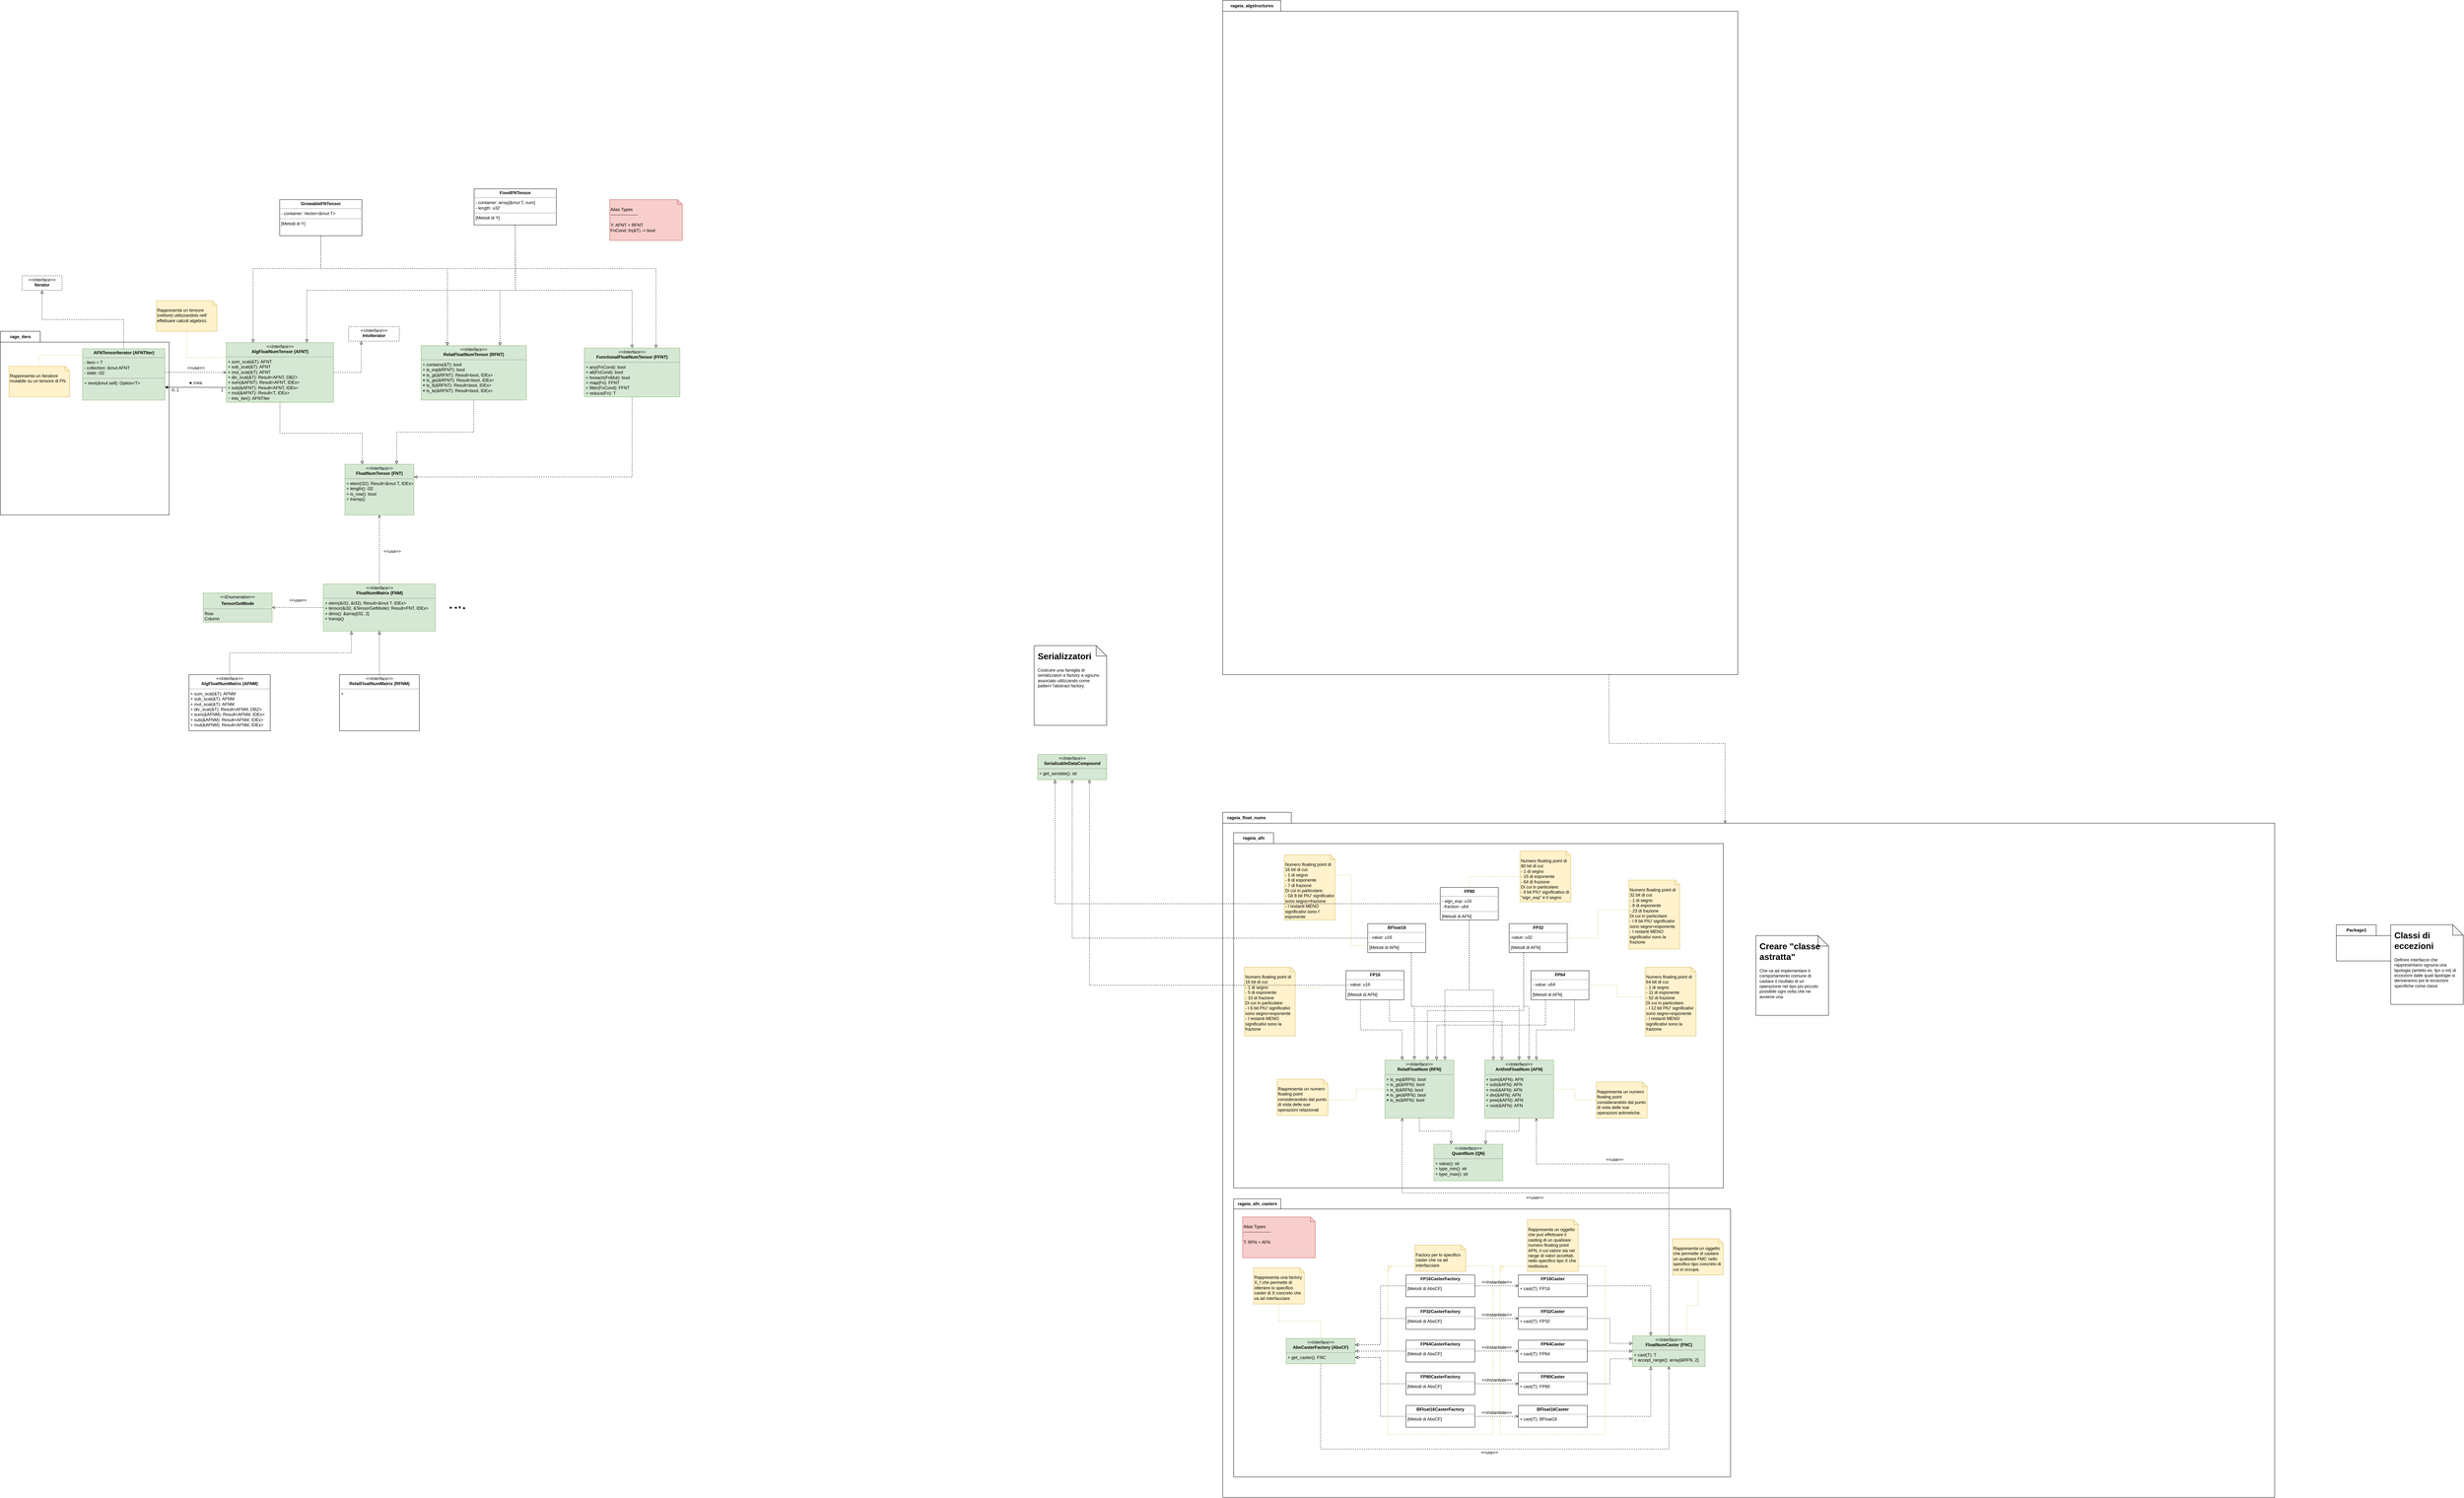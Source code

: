 <mxfile version="13.9.8" type="device"><diagram id="HPjSXMcgwXBM2zl31N3v" name="Pagina-1"><mxGraphModel dx="17673" dy="8967" grid="1" gridSize="10" guides="1" tooltips="1" connect="1" arrows="1" fold="1" page="1" pageScale="1" pageWidth="8000" pageHeight="8000" math="0" shadow="0"><root><mxCell id="0"/><mxCell id="1" parent="0"/><mxCell id="wzONmBXDLAYO3QR651LD-5" style="edgeStyle=orthogonalEdgeStyle;rounded=0;orthogonalLoop=1;jettySize=auto;html=1;exitX=0.5;exitY=1;exitDx=0;exitDy=0;entryX=0.75;entryY=0;entryDx=0;entryDy=0;dashed=1;endArrow=block;endFill=0;" parent="1" source="M86ziIQpO9KkdFKyaBsG-57" target="nmKtL9qVeK6vNFlm5Gue-10" edge="1"><mxGeometry relative="1" as="geometry"><Array as="points"><mxPoint x="-12330" y="-990"/><mxPoint x="-12330" y="-820"/><mxPoint x="-12905" y="-820"/></Array></mxGeometry></mxCell><mxCell id="KdHXYMTq07LZj6GoQmiD-2" value="rage_iters" style="shape=folder;fontStyle=1;tabWidth=110;tabHeight=30;tabPosition=left;html=1;boundedLbl=1;labelInHeader=1;container=1;" parent="1" vertex="1"><mxGeometry x="-13750.002" y="-707.155" width="465.378" height="506.897" as="geometry"/></mxCell><mxCell id="KdHXYMTq07LZj6GoQmiD-3" value="&lt;p style=&quot;margin: 0px ; margin-top: 4px ; text-align: center&quot;&gt;&lt;b&gt;AFNTensorIterator (AFNTIter)&lt;/b&gt;&lt;/p&gt;&lt;hr size=&quot;1&quot;&gt;&lt;p style=&quot;margin: 0px ; margin-left: 4px&quot;&gt;- Item = T&lt;/p&gt;&lt;p style=&quot;margin: 0px ; margin-left: 4px&quot;&gt;- collection: &amp;amp;mut AFNT&lt;/p&gt;&lt;p style=&quot;margin: 0px ; margin-left: 4px&quot;&gt;- state: i32&lt;/p&gt;&lt;hr size=&quot;1&quot;&gt;&lt;p style=&quot;margin: 0px ; margin-left: 4px&quot;&gt;+ next(&amp;amp;mut self): Option&amp;lt;T&amp;gt;&lt;/p&gt;" style="verticalAlign=top;align=left;overflow=fill;fontSize=12;fontFamily=Helvetica;html=1;rounded=0;shadow=0;comic=0;labelBackgroundColor=none;strokeWidth=1;fillColor=#d5e8d4;strokeColor=#82b366;" parent="KdHXYMTq07LZj6GoQmiD-2" vertex="1"><mxGeometry x="226.72" y="48.28" width="226.72" height="141.72" as="geometry"/></mxCell><mxCell id="mv3O4x_fqNv0tYsUlwUB-10" value="Rappresenta un iteratore mutabile su un tensore di FN." style="shape=note2;boundedLbl=1;whiteSpace=wrap;html=1;size=13;verticalAlign=top;align=left;fillColor=#fff2cc;strokeColor=#d6b656;" parent="KdHXYMTq07LZj6GoQmiD-2" vertex="1"><mxGeometry x="23.866" y="96.552" width="167.059" height="84.483" as="geometry"/></mxCell><mxCell id="mv3O4x_fqNv0tYsUlwUB-11" style="rounded=0;orthogonalLoop=1;jettySize=auto;html=1;edgeStyle=orthogonalEdgeStyle;dashed=1;entryX=0.003;entryY=0.124;entryDx=0;entryDy=0;endArrow=none;endFill=0;exitX=0.5;exitY=0;exitDx=0;exitDy=0;exitPerimeter=0;strokeWidth=1;sourcePerimeterSpacing=0;endSize=6;startSize=6;fillColor=#fff2cc;strokeColor=#d6b656;entryPerimeter=0;" parent="KdHXYMTq07LZj6GoQmiD-2" source="mv3O4x_fqNv0tYsUlwUB-10" target="KdHXYMTq07LZj6GoQmiD-3" edge="1"><mxGeometry relative="1" as="geometry"><mxPoint x="906.891" y="319.828" as="targetPoint"/></mxGeometry></mxCell><mxCell id="SfwT7jnti6nwssC38hfs-21" value="rageia_float_nums" style="shape=folder;fontStyle=1;tabWidth=130;tabHeight=30;tabPosition=left;html=1;boundedLbl=1;labelInHeader=1;container=1;" parent="1" vertex="1"><mxGeometry x="-10380" y="620" width="2900" height="1890" as="geometry"><mxRectangle x="-10020" y="302.5" width="90" height="20" as="alternateBounds"/></mxGeometry></mxCell><mxCell id="fHivHIT5VJWifBdNAKei-36" value="&amp;lt;&amp;lt;use&amp;gt;&amp;gt;" style="text;html=1;align=center;verticalAlign=middle;resizable=0;points=[];autosize=1;" parent="SfwT7jnti6nwssC38hfs-21" vertex="1"><mxGeometry x="830.002" y="1052.989" width="60" height="20" as="geometry"/></mxCell><mxCell id="M86ziIQpO9KkdFKyaBsG-49" value="rageia_afn" style="shape=folder;fontStyle=1;tabWidth=110;tabHeight=30;tabPosition=left;html=1;boundedLbl=1;labelInHeader=1;container=1;" parent="SfwT7jnti6nwssC38hfs-21" vertex="1"><mxGeometry x="30" y="56.25" width="1350" height="980" as="geometry"><mxRectangle x="-10310" y="-185" width="90" height="20" as="alternateBounds"/></mxGeometry></mxCell><mxCell id="SOUTCXWwn2uKIxyABvPL-7" value="Rappresenta un numero floating point considerandolo dal punto di vista delle sue operazioni aritmetiche." style="shape=note2;boundedLbl=1;whiteSpace=wrap;html=1;size=13;verticalAlign=top;align=left;fillColor=#fff2cc;strokeColor=#d6b656;" parent="M86ziIQpO9KkdFKyaBsG-49" vertex="1"><mxGeometry x="1000.0" y="687.25" width="140" height="100" as="geometry"/></mxCell><mxCell id="SOUTCXWwn2uKIxyABvPL-1" value="&lt;p style=&quot;margin: 0px ; margin-top: 4px ; text-align: center&quot;&gt;&lt;i&gt;&amp;lt;&amp;lt;Interface&amp;gt;&amp;gt;&lt;/i&gt;&lt;br&gt;&lt;b&gt;ArithmFloatNum (AFN)&lt;/b&gt;&lt;/p&gt;&lt;hr size=&quot;1&quot;&gt;&lt;p style=&quot;margin: 0px ; margin-left: 4px&quot;&gt;&lt;span&gt;+ sum(&amp;amp;AFN): AFN&lt;/span&gt;&lt;br&gt;&lt;/p&gt;&lt;p style=&quot;margin: 0px ; margin-left: 4px&quot;&gt;+ sub(&amp;amp;AFN): AFN&lt;/p&gt;&lt;p style=&quot;margin: 0px ; margin-left: 4px&quot;&gt;+ mul(&amp;amp;AFN): AFN&lt;br&gt;&lt;/p&gt;&lt;p style=&quot;margin: 0px ; margin-left: 4px&quot;&gt;+ div(&amp;amp;AFN): AFN&lt;br&gt;&lt;/p&gt;&lt;p style=&quot;margin: 0px ; margin-left: 4px&quot;&gt;+ pow(&amp;amp;AFN): AFN&lt;/p&gt;&lt;p style=&quot;margin: 0px ; margin-left: 4px&quot;&gt;+ root(&amp;amp;AFN): AFN&lt;/p&gt;" style="verticalAlign=top;align=left;overflow=fill;fontSize=12;fontFamily=Helvetica;html=1;rounded=0;shadow=0;comic=0;labelBackgroundColor=none;strokeWidth=1;fillColor=#d5e8d4;strokeColor=#82b366;" parent="M86ziIQpO9KkdFKyaBsG-49" vertex="1"><mxGeometry x="692.16" y="627.25" width="190" height="160.5" as="geometry"/></mxCell><mxCell id="fHivHIT5VJWifBdNAKei-4" value="&lt;p style=&quot;margin: 0px ; margin-top: 4px ; text-align: center&quot;&gt;&lt;i&gt;&amp;lt;&amp;lt;Interface&amp;gt;&amp;gt;&lt;/i&gt;&lt;br&gt;&lt;b&gt;RelatFloatNum (RFN)&lt;/b&gt;&lt;/p&gt;&lt;hr size=&quot;1&quot;&gt;&lt;p style=&quot;margin: 0px ; margin-left: 4px&quot;&gt;+ is_eq(&amp;amp;RFN): bool&lt;/p&gt;&lt;p style=&quot;margin: 0px ; margin-left: 4px&quot;&gt;+ is_gt(&amp;amp;RFN): bool&lt;/p&gt;&lt;p style=&quot;margin: 0px 0px 0px 4px&quot;&gt;+ is_lt(&amp;amp;RFN): bool&lt;/p&gt;&lt;p style=&quot;margin: 0px 0px 0px 4px&quot;&gt;&lt;b&gt;+&lt;/b&gt; is_ge(&amp;amp;RFN): bool&lt;/p&gt;&lt;p style=&quot;margin: 0px 0px 0px 4px&quot;&gt;&lt;b&gt;+&lt;/b&gt; is_le(&amp;amp;RFN): bool&lt;/p&gt;" style="verticalAlign=top;align=left;overflow=fill;fontSize=12;fontFamily=Helvetica;html=1;rounded=0;shadow=0;comic=0;labelBackgroundColor=none;strokeWidth=1;fillColor=#d5e8d4;strokeColor=#82b366;" parent="M86ziIQpO9KkdFKyaBsG-49" vertex="1"><mxGeometry x="417.16" y="627.25" width="190" height="160" as="geometry"/></mxCell><mxCell id="SOUTCXWwn2uKIxyABvPL-70" value="Numero floating point di 16 bit di cui:&lt;br&gt;- 1 di segno&lt;br&gt;- 5 di esponente&lt;br&gt;- 10 di frazione&lt;br&gt;Di cui in particolare:&lt;br&gt;- I 6 bit PIU' significativi sono segno+esponente&lt;br&gt;- I restanti MENO significativi sono la frazione" style="shape=note2;boundedLbl=1;whiteSpace=wrap;html=1;size=13;verticalAlign=top;align=left;fillColor=#fff2cc;strokeColor=#d6b656;" parent="M86ziIQpO9KkdFKyaBsG-49" vertex="1"><mxGeometry x="29.66" y="370.75" width="140" height="190" as="geometry"/></mxCell><mxCell id="fHivHIT5VJWifBdNAKei-10" style="edgeStyle=orthogonalEdgeStyle;rounded=0;orthogonalLoop=1;jettySize=auto;html=1;exitX=0.25;exitY=1;exitDx=0;exitDy=0;entryX=0.25;entryY=0;entryDx=0;entryDy=0;dashed=1;endArrow=block;endFill=0;" parent="M86ziIQpO9KkdFKyaBsG-49" source="SOUTCXWwn2uKIxyABvPL-44" target="fHivHIT5VJWifBdNAKei-4" edge="1"><mxGeometry relative="1" as="geometry"/></mxCell><mxCell id="fHivHIT5VJWifBdNAKei-13" style="edgeStyle=orthogonalEdgeStyle;rounded=0;orthogonalLoop=1;jettySize=auto;html=1;exitX=0.75;exitY=1;exitDx=0;exitDy=0;entryX=0.25;entryY=0;entryDx=0;entryDy=0;dashed=1;endArrow=block;endFill=0;" parent="M86ziIQpO9KkdFKyaBsG-49" source="SOUTCXWwn2uKIxyABvPL-44" target="SOUTCXWwn2uKIxyABvPL-1" edge="1"><mxGeometry relative="1" as="geometry"><Array as="points"><mxPoint x="429.66" y="520.75"/><mxPoint x="739.66" y="520.75"/></Array></mxGeometry></mxCell><mxCell id="SOUTCXWwn2uKIxyABvPL-44" value="&lt;p style=&quot;margin: 0px ; margin-top: 4px ; text-align: center&quot;&gt;&lt;b&gt;FP16&lt;/b&gt;&lt;/p&gt;&lt;hr size=&quot;1&quot;&gt;&lt;p style=&quot;margin: 0px ; margin-left: 4px&quot;&gt;- value: u16&lt;/p&gt;&lt;hr size=&quot;1&quot;&gt;&lt;p style=&quot;margin: 0px ; margin-left: 4px&quot;&gt;[Metodi di AFN]&lt;br&gt;&lt;/p&gt;" style="verticalAlign=top;align=left;overflow=fill;fontSize=12;fontFamily=Helvetica;html=1;" parent="M86ziIQpO9KkdFKyaBsG-49" vertex="1"><mxGeometry x="309.66" y="380.75" width="160" height="80" as="geometry"/></mxCell><mxCell id="fHivHIT5VJWifBdNAKei-21" style="edgeStyle=orthogonalEdgeStyle;rounded=0;orthogonalLoop=1;jettySize=auto;html=1;exitX=0.75;exitY=1;exitDx=0;exitDy=0;entryX=0.5;entryY=0;entryDx=0;entryDy=0;dashed=1;endArrow=block;endFill=0;" parent="M86ziIQpO9KkdFKyaBsG-49" source="SOUTCXWwn2uKIxyABvPL-47" target="SOUTCXWwn2uKIxyABvPL-1" edge="1"><mxGeometry relative="1" as="geometry"/></mxCell><mxCell id="fHivHIT5VJWifBdNAKei-23" style="edgeStyle=orthogonalEdgeStyle;rounded=0;orthogonalLoop=1;jettySize=auto;html=1;exitX=0.75;exitY=1;exitDx=0;exitDy=0;entryX=0.427;entryY=-0.011;entryDx=0;entryDy=0;entryPerimeter=0;dashed=1;endArrow=block;endFill=0;" parent="M86ziIQpO9KkdFKyaBsG-49" source="SOUTCXWwn2uKIxyABvPL-47" target="fHivHIT5VJWifBdNAKei-4" edge="1"><mxGeometry relative="1" as="geometry"/></mxCell><mxCell id="SOUTCXWwn2uKIxyABvPL-47" value="&lt;p style=&quot;margin: 0px ; margin-top: 4px ; text-align: center&quot;&gt;&lt;b&gt;BFloat16&lt;/b&gt;&lt;/p&gt;&lt;hr size=&quot;1&quot;&gt;&lt;p style=&quot;margin: 0px ; margin-left: 4px&quot;&gt;- value: u16&lt;/p&gt;&lt;hr size=&quot;1&quot;&gt;&lt;p style=&quot;margin: 0px ; margin-left: 4px&quot;&gt;[Metodi di AFN]&lt;/p&gt;" style="verticalAlign=top;align=left;overflow=fill;fontSize=12;fontFamily=Helvetica;html=1;" parent="M86ziIQpO9KkdFKyaBsG-49" vertex="1"><mxGeometry x="369.66" y="250.75" width="160" height="80" as="geometry"/></mxCell><mxCell id="SOUTCXWwn2uKIxyABvPL-73" value="Numero floating point di 16 bit di cui:&lt;br&gt;- 1 di segno&lt;br&gt;- 8 di esponente&lt;br&gt;- 7 di frazione&lt;br&gt;Di cui in particolare:&lt;br&gt;- Gli 8 bit PIU' significativi sono segno+frazione&lt;br&gt;- I restanti MENO significativi sono l' esponente" style="shape=note2;boundedLbl=1;whiteSpace=wrap;html=1;size=13;verticalAlign=top;align=left;fillColor=#fff2cc;strokeColor=#d6b656;" parent="M86ziIQpO9KkdFKyaBsG-49" vertex="1"><mxGeometry x="139.66" y="60.75" width="140" height="180" as="geometry"/></mxCell><mxCell id="fHivHIT5VJWifBdNAKei-27" style="edgeStyle=orthogonalEdgeStyle;rounded=0;orthogonalLoop=1;jettySize=auto;html=1;exitX=0.5;exitY=1;exitDx=0;exitDy=0;dashed=1;endArrow=block;endFill=0;entryX=0.87;entryY=-0.007;entryDx=0;entryDy=0;entryPerimeter=0;" parent="M86ziIQpO9KkdFKyaBsG-49" source="SOUTCXWwn2uKIxyABvPL-13" target="fHivHIT5VJWifBdNAKei-4" edge="1"><mxGeometry relative="1" as="geometry"><mxPoint x="582.66" y="625.75" as="targetPoint"/></mxGeometry></mxCell><mxCell id="fHivHIT5VJWifBdNAKei-28" style="edgeStyle=orthogonalEdgeStyle;rounded=0;orthogonalLoop=1;jettySize=auto;html=1;entryX=0.126;entryY=-0.003;entryDx=0;entryDy=0;entryPerimeter=0;dashed=1;endArrow=block;endFill=0;" parent="M86ziIQpO9KkdFKyaBsG-49" source="SOUTCXWwn2uKIxyABvPL-13" target="SOUTCXWwn2uKIxyABvPL-1" edge="1"><mxGeometry relative="1" as="geometry"/></mxCell><mxCell id="SOUTCXWwn2uKIxyABvPL-13" value="&lt;p style=&quot;margin: 0px ; margin-top: 4px ; text-align: center&quot;&gt;&lt;b&gt;FP80&lt;/b&gt;&lt;/p&gt;&lt;hr size=&quot;1&quot;&gt;&lt;p style=&quot;margin: 0px ; margin-left: 4px&quot;&gt;- sign_exp: u16&lt;/p&gt;&lt;p style=&quot;margin: 0px ; margin-left: 4px&quot;&gt;&amp;nbsp;-fraction: u64&lt;/p&gt;&lt;hr size=&quot;1&quot;&gt;&lt;p style=&quot;margin: 0px ; margin-left: 4px&quot;&gt;[Metodi di AFN]&lt;br&gt;&lt;/p&gt;" style="verticalAlign=top;align=left;overflow=fill;fontSize=12;fontFamily=Helvetica;html=1;" parent="M86ziIQpO9KkdFKyaBsG-49" vertex="1"><mxGeometry x="569.66" y="150.75" width="160" height="90" as="geometry"/></mxCell><mxCell id="fHivHIT5VJWifBdNAKei-25" style="edgeStyle=orthogonalEdgeStyle;rounded=0;orthogonalLoop=1;jettySize=auto;html=1;exitX=0.25;exitY=1;exitDx=0;exitDy=0;entryX=0.616;entryY=-0.003;entryDx=0;entryDy=0;entryPerimeter=0;dashed=1;endArrow=block;endFill=0;" parent="M86ziIQpO9KkdFKyaBsG-49" source="SOUTCXWwn2uKIxyABvPL-45" target="fHivHIT5VJWifBdNAKei-4" edge="1"><mxGeometry relative="1" as="geometry"><Array as="points"><mxPoint x="799.66" y="490.75"/><mxPoint x="534.66" y="490.75"/></Array></mxGeometry></mxCell><mxCell id="fHivHIT5VJWifBdNAKei-26" style="edgeStyle=orthogonalEdgeStyle;rounded=0;orthogonalLoop=1;jettySize=auto;html=1;exitX=0.25;exitY=1;exitDx=0;exitDy=0;entryX=0.642;entryY=-0.007;entryDx=0;entryDy=0;entryPerimeter=0;dashed=1;endArrow=block;endFill=0;" parent="M86ziIQpO9KkdFKyaBsG-49" source="SOUTCXWwn2uKIxyABvPL-45" target="SOUTCXWwn2uKIxyABvPL-1" edge="1"><mxGeometry relative="1" as="geometry"/></mxCell><mxCell id="SOUTCXWwn2uKIxyABvPL-45" value="&lt;p style=&quot;margin: 0px ; margin-top: 4px ; text-align: center&quot;&gt;&lt;b&gt;FP32&lt;/b&gt;&lt;/p&gt;&lt;hr size=&quot;1&quot;&gt;&lt;p style=&quot;margin: 0px ; margin-left: 4px&quot;&gt;-value: u32&lt;/p&gt;&lt;hr size=&quot;1&quot;&gt;&lt;p style=&quot;margin: 0px ; margin-left: 4px&quot;&gt;[Metodi di AFN]&lt;br&gt;&lt;/p&gt;" style="verticalAlign=top;align=left;overflow=fill;fontSize=12;fontFamily=Helvetica;html=1;" parent="M86ziIQpO9KkdFKyaBsG-49" vertex="1"><mxGeometry x="759.66" y="250.75" width="160" height="80" as="geometry"/></mxCell><mxCell id="fHivHIT5VJWifBdNAKei-11" style="edgeStyle=orthogonalEdgeStyle;rounded=0;orthogonalLoop=1;jettySize=auto;html=1;exitX=0.75;exitY=1;exitDx=0;exitDy=0;entryX=0.75;entryY=0;entryDx=0;entryDy=0;dashed=1;endArrow=block;endFill=0;" parent="M86ziIQpO9KkdFKyaBsG-49" source="SOUTCXWwn2uKIxyABvPL-46" target="SOUTCXWwn2uKIxyABvPL-1" edge="1"><mxGeometry relative="1" as="geometry"/></mxCell><mxCell id="fHivHIT5VJWifBdNAKei-14" style="edgeStyle=orthogonalEdgeStyle;rounded=0;orthogonalLoop=1;jettySize=auto;html=1;exitX=0.25;exitY=1;exitDx=0;exitDy=0;entryX=0.75;entryY=0;entryDx=0;entryDy=0;dashed=1;endArrow=block;endFill=0;" parent="M86ziIQpO9KkdFKyaBsG-49" source="SOUTCXWwn2uKIxyABvPL-46" target="fHivHIT5VJWifBdNAKei-4" edge="1"><mxGeometry relative="1" as="geometry"><Array as="points"><mxPoint x="859.66" y="530.75"/><mxPoint x="559.66" y="530.75"/></Array></mxGeometry></mxCell><mxCell id="SOUTCXWwn2uKIxyABvPL-46" value="&lt;p style=&quot;margin: 0px ; margin-top: 4px ; text-align: center&quot;&gt;&lt;b&gt;FP64&lt;/b&gt;&lt;/p&gt;&lt;hr size=&quot;1&quot;&gt;&lt;p style=&quot;margin: 0px ; margin-left: 4px&quot;&gt;- value: u64&lt;/p&gt;&lt;hr size=&quot;1&quot;&gt;&lt;p style=&quot;margin: 0px ; margin-left: 4px&quot;&gt;[Metodi di AFN]&lt;br&gt;&lt;/p&gt;" style="verticalAlign=top;align=left;overflow=fill;fontSize=12;fontFamily=Helvetica;html=1;" parent="M86ziIQpO9KkdFKyaBsG-49" vertex="1"><mxGeometry x="819.66" y="380.75" width="160" height="80" as="geometry"/></mxCell><mxCell id="nmKtL9qVeK6vNFlm5Gue-2" value="Numero floating point di 80 bit di cui:&lt;br&gt;- 1 di segno&lt;br&gt;- 15 di esponente&lt;br&gt;- 64 di frazione&lt;br&gt;Di cui in particolare:&lt;br&gt;- Il bit PIU' significativo di &quot;sign_exp&quot; è il segno" style="shape=note2;boundedLbl=1;whiteSpace=wrap;html=1;size=13;verticalAlign=top;align=left;fillColor=#fff2cc;strokeColor=#d6b656;" parent="M86ziIQpO9KkdFKyaBsG-49" vertex="1"><mxGeometry x="789.66" y="50.75" width="140" height="140" as="geometry"/></mxCell><mxCell id="PQOILv7UNdCmfVzTZ_Ko-4" value="Numero floating point di 32 bit di cui:&lt;br&gt;- 1 di segno&lt;br&gt;- 8 di esponente&lt;br&gt;- 23 di frazione&lt;br&gt;Di cui in particolare:&lt;br&gt;- I 9 bit PIU' significativi sono segno+esponente&lt;br&gt;- I restanti MENO significativi sono la frazione" style="shape=note2;boundedLbl=1;whiteSpace=wrap;html=1;size=13;verticalAlign=top;align=left;fillColor=#fff2cc;strokeColor=#d6b656;" parent="M86ziIQpO9KkdFKyaBsG-49" vertex="1"><mxGeometry x="1089.66" y="130.75" width="140" height="190" as="geometry"/></mxCell><mxCell id="PQOILv7UNdCmfVzTZ_Ko-2" value="Numero floating point di 64 bit di cui:&lt;br&gt;- 1 di segno&lt;br&gt;- 11 di esponente&lt;br&gt;- 52 di frazione&lt;br&gt;Di cui in particolare:&lt;br&gt;- I 12 bit PIU' significativi sono segno+esponente&lt;br&gt;- I restanti MENO significativi sono la frazione" style="shape=note2;boundedLbl=1;whiteSpace=wrap;html=1;size=13;verticalAlign=top;align=left;fillColor=#fff2cc;strokeColor=#d6b656;" parent="M86ziIQpO9KkdFKyaBsG-49" vertex="1"><mxGeometry x="1134.66" y="370.75" width="140" height="190" as="geometry"/></mxCell><mxCell id="SOUTCXWwn2uKIxyABvPL-49" style="edgeStyle=orthogonalEdgeStyle;rounded=0;orthogonalLoop=1;jettySize=auto;html=1;entryX=1;entryY=0.5;entryDx=0;entryDy=0;dashed=1;startSize=6;sourcePerimeterSpacing=0;endArrow=none;endFill=0;targetPerimeterSpacing=0;strokeWidth=1;fillColor=#fff2cc;strokeColor=#d6b656;exitX=0;exitY=0.5;exitDx=0;exitDy=0;exitPerimeter=0;" parent="M86ziIQpO9KkdFKyaBsG-49" source="SOUTCXWwn2uKIxyABvPL-7" target="SOUTCXWwn2uKIxyABvPL-1" edge="1"><mxGeometry relative="1" as="geometry"/></mxCell><mxCell id="SOUTCXWwn2uKIxyABvPL-69" style="rounded=0;orthogonalLoop=1;jettySize=auto;html=1;edgeStyle=orthogonalEdgeStyle;dashed=1;entryX=0;entryY=0.5;entryDx=0;entryDy=0;endArrow=none;endFill=0;exitX=0;exitY=0;exitDx=140;exitDy=56.5;exitPerimeter=0;strokeWidth=1;sourcePerimeterSpacing=0;endSize=6;startSize=6;fillColor=#fff2cc;strokeColor=#d6b656;" parent="M86ziIQpO9KkdFKyaBsG-49" source="SOUTCXWwn2uKIxyABvPL-70" target="SOUTCXWwn2uKIxyABvPL-44" edge="1"><mxGeometry relative="1" as="geometry"><mxPoint x="-1540.88" y="865.75" as="targetPoint"/></mxGeometry></mxCell><mxCell id="SOUTCXWwn2uKIxyABvPL-72" style="rounded=0;orthogonalLoop=1;jettySize=auto;html=1;edgeStyle=orthogonalEdgeStyle;dashed=1;entryX=0;entryY=0.75;entryDx=0;entryDy=0;endArrow=none;endFill=0;exitX=0;exitY=0;exitDx=140;exitDy=56.5;exitPerimeter=0;strokeWidth=1;sourcePerimeterSpacing=0;endSize=6;startSize=6;fillColor=#fff2cc;strokeColor=#d6b656;" parent="M86ziIQpO9KkdFKyaBsG-49" source="SOUTCXWwn2uKIxyABvPL-73" target="SOUTCXWwn2uKIxyABvPL-47" edge="1"><mxGeometry relative="1" as="geometry"><mxPoint x="-1510.34" y="485.75" as="targetPoint"/></mxGeometry></mxCell><mxCell id="nmKtL9qVeK6vNFlm5Gue-3" style="edgeStyle=orthogonalEdgeStyle;rounded=0;orthogonalLoop=1;jettySize=auto;html=1;entryX=0.5;entryY=0;entryDx=0;entryDy=0;endArrow=none;endFill=0;dashed=1;fillColor=#fff2cc;strokeColor=#d6b656;" parent="M86ziIQpO9KkdFKyaBsG-49" source="nmKtL9qVeK6vNFlm5Gue-2" target="SOUTCXWwn2uKIxyABvPL-13" edge="1"><mxGeometry relative="1" as="geometry"/></mxCell><mxCell id="PQOILv7UNdCmfVzTZ_Ko-3" style="edgeStyle=orthogonalEdgeStyle;rounded=0;orthogonalLoop=1;jettySize=auto;html=1;entryX=1;entryY=0.5;entryDx=0;entryDy=0;dashed=1;startSize=6;sourcePerimeterSpacing=0;endArrow=none;endFill=0;targetPerimeterSpacing=0;strokeWidth=1;fillColor=#fff2cc;strokeColor=#d6b656;exitX=0;exitY=0.43;exitDx=0;exitDy=0;exitPerimeter=0;" parent="M86ziIQpO9KkdFKyaBsG-49" source="PQOILv7UNdCmfVzTZ_Ko-4" target="SOUTCXWwn2uKIxyABvPL-45" edge="1"><mxGeometry relative="1" as="geometry"><mxPoint x="-530.34" y="520.75" as="targetPoint"/></mxGeometry></mxCell><mxCell id="PQOILv7UNdCmfVzTZ_Ko-1" style="edgeStyle=orthogonalEdgeStyle;rounded=0;orthogonalLoop=1;jettySize=auto;html=1;entryX=1;entryY=0.5;entryDx=0;entryDy=0;dashed=1;startSize=6;sourcePerimeterSpacing=0;endArrow=none;endFill=0;targetPerimeterSpacing=0;strokeWidth=1;fillColor=#fff2cc;strokeColor=#d6b656;exitX=0;exitY=0.43;exitDx=0;exitDy=0;exitPerimeter=0;" parent="M86ziIQpO9KkdFKyaBsG-49" source="PQOILv7UNdCmfVzTZ_Ko-2" target="SOUTCXWwn2uKIxyABvPL-46" edge="1"><mxGeometry relative="1" as="geometry"><mxPoint x="-520.34" y="718.25" as="targetPoint"/></mxGeometry></mxCell><mxCell id="fHivHIT5VJWifBdNAKei-5" value="&lt;p style=&quot;margin: 0px ; margin-top: 4px ; text-align: center&quot;&gt;&lt;i&gt;&amp;lt;&amp;lt;Interface&amp;gt;&amp;gt;&lt;/i&gt;&lt;br&gt;&lt;b&gt;QuantNum (QN)&lt;/b&gt;&lt;/p&gt;&lt;hr size=&quot;1&quot;&gt;&lt;p style=&quot;margin: 0px ; margin-left: 4px&quot;&gt;+ value(): str&lt;/p&gt;&lt;p style=&quot;margin: 0px ; margin-left: 4px&quot;&gt;+ type_min(): str&lt;/p&gt;&lt;p style=&quot;margin: 0px ; margin-left: 4px&quot;&gt;+ type_max(): str&lt;/p&gt;" style="verticalAlign=top;align=left;overflow=fill;fontSize=12;fontFamily=Helvetica;html=1;rounded=0;shadow=0;comic=0;labelBackgroundColor=none;strokeWidth=1;fillColor=#d5e8d4;strokeColor=#82b366;" parent="M86ziIQpO9KkdFKyaBsG-49" vertex="1"><mxGeometry x="552.16" y="859.25" width="190" height="100.75" as="geometry"/></mxCell><mxCell id="fHivHIT5VJWifBdNAKei-7" style="edgeStyle=orthogonalEdgeStyle;rounded=0;orthogonalLoop=1;jettySize=auto;html=1;exitX=0.5;exitY=1;exitDx=0;exitDy=0;entryX=0.75;entryY=0;entryDx=0;entryDy=0;dashed=1;endArrow=block;endFill=0;" parent="M86ziIQpO9KkdFKyaBsG-49" source="SOUTCXWwn2uKIxyABvPL-1" target="fHivHIT5VJWifBdNAKei-5" edge="1"><mxGeometry relative="1" as="geometry"/></mxCell><mxCell id="fHivHIT5VJWifBdNAKei-6" style="edgeStyle=orthogonalEdgeStyle;rounded=0;orthogonalLoop=1;jettySize=auto;html=1;entryX=0.25;entryY=0;entryDx=0;entryDy=0;dashed=1;endArrow=block;endFill=0;" parent="M86ziIQpO9KkdFKyaBsG-49" source="fHivHIT5VJWifBdNAKei-4" target="fHivHIT5VJWifBdNAKei-5" edge="1"><mxGeometry relative="1" as="geometry"/></mxCell><mxCell id="fHivHIT5VJWifBdNAKei-29" value="Rappresenta un numero floating point considerandolo dal punto di vista delle sue operazioni relazionali" style="shape=note2;boundedLbl=1;whiteSpace=wrap;html=1;size=13;verticalAlign=top;align=left;fillColor=#fff2cc;strokeColor=#d6b656;" parent="M86ziIQpO9KkdFKyaBsG-49" vertex="1"><mxGeometry x="120" y="680" width="140" height="100" as="geometry"/></mxCell><mxCell id="fHivHIT5VJWifBdNAKei-30" style="rounded=0;orthogonalLoop=1;jettySize=auto;html=1;edgeStyle=orthogonalEdgeStyle;dashed=1;entryX=0;entryY=0.5;entryDx=0;entryDy=0;endArrow=none;endFill=0;exitX=0;exitY=0;exitDx=140;exitDy=56.5;exitPerimeter=0;strokeWidth=1;sourcePerimeterSpacing=0;endSize=6;startSize=6;fillColor=#fff2cc;strokeColor=#d6b656;" parent="M86ziIQpO9KkdFKyaBsG-49" source="fHivHIT5VJWifBdNAKei-29" target="fHivHIT5VJWifBdNAKei-4" edge="1"><mxGeometry relative="1" as="geometry"><mxPoint x="319.66" y="760" as="targetPoint"/></mxGeometry></mxCell><mxCell id="fHivHIT5VJWifBdNAKei-35" value="&amp;lt;&amp;lt;use&amp;gt;&amp;gt;" style="text;html=1;align=center;verticalAlign=middle;resizable=0;points=[];autosize=1;" parent="M86ziIQpO9KkdFKyaBsG-49" vertex="1"><mxGeometry x="1020" y="891.75" width="60" height="20" as="geometry"/></mxCell><mxCell id="M86ziIQpO9KkdFKyaBsG-50" value="rageia_afn_casters" style="shape=folder;fontStyle=1;tabWidth=130;tabHeight=28;tabPosition=left;html=1;boundedLbl=1;labelInHeader=1;container=1;" parent="SfwT7jnti6nwssC38hfs-21" vertex="1"><mxGeometry x="30" y="1066.25" width="1370" height="767.5" as="geometry"/></mxCell><mxCell id="M86ziIQpO9KkdFKyaBsG-3" value="" style="group" parent="M86ziIQpO9KkdFKyaBsG-50" vertex="1" connectable="0"><mxGeometry x="735" y="57.5" width="290" height="592.5" as="geometry"/></mxCell><mxCell id="M86ziIQpO9KkdFKyaBsG-2" value="" style="shape=umlFrame;whiteSpace=wrap;html=1;width=10;height=15;dashed=1;fillColor=#fff2cc;strokeColor=#d6b656;" parent="M86ziIQpO9KkdFKyaBsG-3" vertex="1"><mxGeometry y="127.5" width="290" height="465" as="geometry"/></mxCell><mxCell id="SOUTCXWwn2uKIxyABvPL-42" value="Rappresenta un oggetto che può effettuare il casting di un qualsiasi numero floating point AFN, il cui valore sia nel range di valori accettati, nello specifico tipo X che restituisce." style="shape=note2;boundedLbl=1;whiteSpace=wrap;html=1;size=13;verticalAlign=top;align=left;fillColor=#fff2cc;strokeColor=#d6b656;" parent="M86ziIQpO9KkdFKyaBsG-3" vertex="1"><mxGeometry x="75" width="140" height="142.5" as="geometry"/></mxCell><mxCell id="M86ziIQpO9KkdFKyaBsG-31" value="&amp;lt;&amp;lt;instantiate&amp;gt;&amp;gt;" style="text;html=1;align=center;verticalAlign=middle;resizable=0;points=[];autosize=1;" parent="M86ziIQpO9KkdFKyaBsG-3" vertex="1"><mxGeometry x="-60" y="432.5" width="100" height="20" as="geometry"/></mxCell><mxCell id="M86ziIQpO9KkdFKyaBsG-38" value="" style="group" parent="M86ziIQpO9KkdFKyaBsG-50" vertex="1" connectable="0"><mxGeometry x="425" y="57.5" width="290" height="592.5" as="geometry"/></mxCell><mxCell id="M86ziIQpO9KkdFKyaBsG-39" value="" style="shape=umlFrame;whiteSpace=wrap;html=1;width=10;height=15;dashed=1;fillColor=#fff2cc;strokeColor=#d6b656;" parent="M86ziIQpO9KkdFKyaBsG-38" vertex="1"><mxGeometry y="127.5" width="290" height="465" as="geometry"/></mxCell><mxCell id="M86ziIQpO9KkdFKyaBsG-40" value="Factory per lo specifico caster che va ad interfacciare" style="shape=note2;boundedLbl=1;whiteSpace=wrap;html=1;size=13;verticalAlign=top;align=left;fillColor=#fff2cc;strokeColor=#d6b656;" parent="M86ziIQpO9KkdFKyaBsG-38" vertex="1"><mxGeometry x="75" y="70" width="140" height="72.5" as="geometry"/></mxCell><mxCell id="SfwT7jnti6nwssC38hfs-3" value="&lt;p style=&quot;margin: 0px ; margin-top: 4px ; text-align: center&quot;&gt;&lt;b&gt;FP16Caster&lt;/b&gt;&lt;/p&gt;&lt;hr size=&quot;1&quot;&gt;&lt;p style=&quot;margin: 0px ; margin-left: 4px&quot;&gt;+ cast(T): FP16&lt;/p&gt;" style="verticalAlign=top;align=left;overflow=fill;fontSize=12;fontFamily=Helvetica;html=1;rounded=0;shadow=0;comic=0;labelBackgroundColor=none;strokeWidth=1" parent="M86ziIQpO9KkdFKyaBsG-50" vertex="1"><mxGeometry x="785" y="210" width="190" height="60" as="geometry"/></mxCell><mxCell id="SfwT7jnti6nwssC38hfs-5" value="&lt;p style=&quot;margin: 0px ; margin-top: 4px ; text-align: center&quot;&gt;&lt;b&gt;FP32Caster&lt;/b&gt;&lt;/p&gt;&lt;hr size=&quot;1&quot;&gt;&lt;p style=&quot;margin: 0px ; margin-left: 4px&quot;&gt;+ cast(T): FP32&lt;/p&gt;" style="verticalAlign=top;align=left;overflow=fill;fontSize=12;fontFamily=Helvetica;html=1;rounded=0;shadow=0;comic=0;labelBackgroundColor=none;strokeWidth=1" parent="M86ziIQpO9KkdFKyaBsG-50" vertex="1"><mxGeometry x="785" y="300" width="190" height="60" as="geometry"/></mxCell><mxCell id="fHivHIT5VJWifBdNAKei-1" style="edgeStyle=orthogonalEdgeStyle;rounded=0;orthogonalLoop=1;jettySize=auto;html=1;exitX=1;exitY=0.5;exitDx=0;exitDy=0;endArrow=block;endFill=0;dashed=1;" parent="M86ziIQpO9KkdFKyaBsG-50" source="SOUTCXWwn2uKIxyABvPL-33" target="SOUTCXWwn2uKIxyABvPL-29" edge="1"><mxGeometry relative="1" as="geometry"/></mxCell><mxCell id="SOUTCXWwn2uKIxyABvPL-33" value="&lt;p style=&quot;margin: 0px ; margin-top: 4px ; text-align: center&quot;&gt;&lt;b&gt;FP64Caster&lt;/b&gt;&lt;/p&gt;&lt;hr size=&quot;1&quot;&gt;&lt;p style=&quot;margin: 0px ; margin-left: 4px&quot;&gt;+ cast(T): FP64&lt;/p&gt;" style="verticalAlign=top;align=left;overflow=fill;fontSize=12;fontFamily=Helvetica;html=1;rounded=0;shadow=0;comic=0;labelBackgroundColor=none;strokeWidth=1" parent="M86ziIQpO9KkdFKyaBsG-50" vertex="1"><mxGeometry x="785" y="390" width="190" height="60" as="geometry"/></mxCell><mxCell id="fHivHIT5VJWifBdNAKei-2" style="edgeStyle=orthogonalEdgeStyle;rounded=0;orthogonalLoop=1;jettySize=auto;html=1;exitX=1;exitY=0.5;exitDx=0;exitDy=0;entryX=0;entryY=0.75;entryDx=0;entryDy=0;endArrow=block;endFill=0;dashed=1;" parent="M86ziIQpO9KkdFKyaBsG-50" source="SfwT7jnti6nwssC38hfs-1" target="SOUTCXWwn2uKIxyABvPL-29" edge="1"><mxGeometry relative="1" as="geometry"/></mxCell><mxCell id="SfwT7jnti6nwssC38hfs-1" value="&lt;p style=&quot;margin: 0px ; margin-top: 4px ; text-align: center&quot;&gt;&lt;b&gt;FP80Caster&lt;/b&gt;&lt;/p&gt;&lt;hr size=&quot;1&quot;&gt;&lt;p style=&quot;margin: 0px ; margin-left: 4px&quot;&gt;+ cast(T): FP80&lt;/p&gt;" style="verticalAlign=top;align=left;overflow=fill;fontSize=12;fontFamily=Helvetica;html=1;rounded=0;shadow=0;comic=0;labelBackgroundColor=none;strokeWidth=1" parent="M86ziIQpO9KkdFKyaBsG-50" vertex="1"><mxGeometry x="785" y="480" width="190" height="60" as="geometry"/></mxCell><mxCell id="SfwT7jnti6nwssC38hfs-10" value="&lt;p style=&quot;margin: 0px ; margin-top: 4px ; text-align: center&quot;&gt;&lt;b&gt;BFloat16Caster&lt;/b&gt;&lt;/p&gt;&lt;hr size=&quot;1&quot;&gt;&lt;p style=&quot;margin: 0px ; margin-left: 4px&quot;&gt;+ cast(T): BFloat16&lt;/p&gt;" style="verticalAlign=top;align=left;overflow=fill;fontSize=12;fontFamily=Helvetica;html=1;rounded=0;shadow=0;comic=0;labelBackgroundColor=none;strokeWidth=1" parent="M86ziIQpO9KkdFKyaBsG-50" vertex="1"><mxGeometry x="785" y="570" width="190" height="60" as="geometry"/></mxCell><mxCell id="SOUTCXWwn2uKIxyABvPL-29" value="&lt;p style=&quot;margin: 0px ; margin-top: 4px ; text-align: center&quot;&gt;&lt;i&gt;&amp;lt;&amp;lt;Interface&amp;gt;&amp;gt;&lt;/i&gt;&lt;br&gt;&lt;b&gt;FloatNumCaster (FNC)&lt;/b&gt;&lt;/p&gt;&lt;hr size=&quot;1&quot;&gt;&lt;p style=&quot;margin: 0px ; margin-left: 4px&quot;&gt;+ cast(T): T&lt;br&gt;&lt;/p&gt;&lt;p style=&quot;margin: 0px ; margin-left: 4px&quot;&gt;+ accept_range(): array[&amp;amp;RFN, 2]&lt;/p&gt;" style="verticalAlign=top;align=left;overflow=fill;fontSize=12;fontFamily=Helvetica;html=1;rounded=0;shadow=0;comic=0;labelBackgroundColor=none;strokeWidth=1;fillColor=#d5e8d4;strokeColor=#82b366;" parent="M86ziIQpO9KkdFKyaBsG-50" vertex="1"><mxGeometry x="1100" y="377.5" width="200" height="85" as="geometry"/></mxCell><mxCell id="SOUTCXWwn2uKIxyABvPL-38" value="Rappresenta un oggetto che permette di castare un qualsiasi FMC nello specifico tipo concreto di cui si occupa." style="shape=note2;boundedLbl=1;whiteSpace=wrap;html=1;size=13;verticalAlign=top;align=left;fillColor=#fff2cc;strokeColor=#d6b656;" parent="M86ziIQpO9KkdFKyaBsG-50" vertex="1"><mxGeometry x="1210" y="110" width="140" height="100" as="geometry"/></mxCell><mxCell id="SfwT7jnti6nwssC38hfs-4" style="edgeStyle=orthogonalEdgeStyle;rounded=0;orthogonalLoop=1;jettySize=auto;html=1;exitX=1;exitY=0.5;exitDx=0;exitDy=0;entryX=0.25;entryY=0;entryDx=0;entryDy=0;dashed=1;startSize=6;sourcePerimeterSpacing=0;endArrow=block;endFill=0;targetPerimeterSpacing=0;strokeWidth=1;" parent="M86ziIQpO9KkdFKyaBsG-50" source="SfwT7jnti6nwssC38hfs-3" target="SOUTCXWwn2uKIxyABvPL-29" edge="1"><mxGeometry relative="1" as="geometry"><mxPoint x="3385" y="190" as="sourcePoint"/><mxPoint x="3585" y="285" as="targetPoint"/></mxGeometry></mxCell><mxCell id="SfwT7jnti6nwssC38hfs-6" style="edgeStyle=orthogonalEdgeStyle;rounded=0;orthogonalLoop=1;jettySize=auto;html=1;exitX=1;exitY=0.5;exitDx=0;exitDy=0;entryX=0;entryY=0.25;entryDx=0;entryDy=0;dashed=1;startSize=6;sourcePerimeterSpacing=0;endArrow=block;endFill=0;targetPerimeterSpacing=0;strokeWidth=1;" parent="M86ziIQpO9KkdFKyaBsG-50" source="SfwT7jnti6nwssC38hfs-5" target="SOUTCXWwn2uKIxyABvPL-29" edge="1"><mxGeometry relative="1" as="geometry"><mxPoint x="3335" y="40" as="sourcePoint"/><mxPoint x="3535" y="135" as="targetPoint"/></mxGeometry></mxCell><mxCell id="SfwT7jnti6nwssC38hfs-9" style="edgeStyle=orthogonalEdgeStyle;rounded=0;orthogonalLoop=1;jettySize=auto;html=1;entryX=0.25;entryY=1;entryDx=0;entryDy=0;dashed=1;endArrow=block;endFill=0;exitX=1;exitY=0.5;exitDx=0;exitDy=0;" parent="M86ziIQpO9KkdFKyaBsG-50" source="SfwT7jnti6nwssC38hfs-10" target="SOUTCXWwn2uKIxyABvPL-29" edge="1"><mxGeometry relative="1" as="geometry"><mxPoint x="3744.95" y="390" as="targetPoint"/></mxGeometry></mxCell><mxCell id="SfwT7jnti6nwssC38hfs-8" style="edgeStyle=orthogonalEdgeStyle;rounded=0;orthogonalLoop=1;jettySize=auto;html=1;exitX=0.75;exitY=0;exitDx=0;exitDy=0;entryX=0.5;entryY=1;entryDx=0;entryDy=0;entryPerimeter=0;dashed=1;endArrow=none;endFill=0;fillColor=#fff2cc;strokeColor=#d6b656;" parent="M86ziIQpO9KkdFKyaBsG-50" source="SOUTCXWwn2uKIxyABvPL-29" target="SOUTCXWwn2uKIxyABvPL-38" edge="1"><mxGeometry relative="1" as="geometry"/></mxCell><mxCell id="M86ziIQpO9KkdFKyaBsG-9" style="edgeStyle=orthogonalEdgeStyle;rounded=0;orthogonalLoop=1;jettySize=auto;html=1;entryX=0.172;entryY=0.118;entryDx=0;entryDy=0;entryPerimeter=0;dashed=1;startArrow=none;startFill=0;endArrow=open;endFill=0;exitX=1;exitY=0.5;exitDx=0;exitDy=0;" parent="M86ziIQpO9KkdFKyaBsG-50" source="M86ziIQpO9KkdFKyaBsG-4" target="M86ziIQpO9KkdFKyaBsG-2" edge="1"><mxGeometry relative="1" as="geometry"/></mxCell><mxCell id="M86ziIQpO9KkdFKyaBsG-4" value="&lt;p style=&quot;margin: 0px ; margin-top: 4px ; text-align: center&quot;&gt;&lt;b&gt;FP16CasterFactory&lt;/b&gt;&lt;/p&gt;&lt;hr size=&quot;1&quot;&gt;&lt;p style=&quot;margin: 0px ; margin-left: 4px&quot;&gt;[Metodi di AbsCF]&lt;/p&gt;" style="verticalAlign=top;align=left;overflow=fill;fontSize=12;fontFamily=Helvetica;html=1;rounded=0;shadow=0;comic=0;labelBackgroundColor=none;strokeWidth=1;" parent="M86ziIQpO9KkdFKyaBsG-50" vertex="1"><mxGeometry x="475" y="210" width="190" height="60" as="geometry"/></mxCell><mxCell id="M86ziIQpO9KkdFKyaBsG-10" style="edgeStyle=orthogonalEdgeStyle;rounded=0;orthogonalLoop=1;jettySize=auto;html=1;dashed=1;startArrow=none;startFill=0;endArrow=open;endFill=0;entryX=0;entryY=0.5;entryDx=0;entryDy=0;exitX=1;exitY=0.5;exitDx=0;exitDy=0;" parent="M86ziIQpO9KkdFKyaBsG-50" source="M86ziIQpO9KkdFKyaBsG-5" target="SfwT7jnti6nwssC38hfs-5" edge="1"><mxGeometry relative="1" as="geometry"><mxPoint x="695" y="330" as="targetPoint"/></mxGeometry></mxCell><mxCell id="M86ziIQpO9KkdFKyaBsG-5" value="&lt;p style=&quot;margin: 0px ; margin-top: 4px ; text-align: center&quot;&gt;&lt;b&gt;FP32CasterFactory&lt;/b&gt;&lt;br&gt;&lt;/p&gt;&lt;hr size=&quot;1&quot;&gt;&lt;p style=&quot;margin: 0px ; margin-left: 4px&quot;&gt;[Metodi di AbsCF]&lt;br&gt;&lt;/p&gt;" style="verticalAlign=top;align=left;overflow=fill;fontSize=12;fontFamily=Helvetica;html=1;rounded=0;shadow=0;comic=0;labelBackgroundColor=none;strokeWidth=1;" parent="M86ziIQpO9KkdFKyaBsG-50" vertex="1"><mxGeometry x="475" y="300" width="190" height="60" as="geometry"/></mxCell><mxCell id="M86ziIQpO9KkdFKyaBsG-12" style="edgeStyle=orthogonalEdgeStyle;rounded=0;orthogonalLoop=1;jettySize=auto;html=1;exitX=1;exitY=0.5;exitDx=0;exitDy=0;entryX=0;entryY=0.5;entryDx=0;entryDy=0;dashed=1;startArrow=none;startFill=0;endArrow=open;endFill=0;" parent="M86ziIQpO9KkdFKyaBsG-50" source="M86ziIQpO9KkdFKyaBsG-6" target="SOUTCXWwn2uKIxyABvPL-33" edge="1"><mxGeometry relative="1" as="geometry"/></mxCell><mxCell id="M86ziIQpO9KkdFKyaBsG-6" value="&lt;p style=&quot;margin: 0px ; margin-top: 4px ; text-align: center&quot;&gt;&lt;b&gt;FP64CasterFactory&lt;/b&gt;&lt;br&gt;&lt;/p&gt;&lt;hr size=&quot;1&quot;&gt;&lt;p style=&quot;margin: 0px ; margin-left: 4px&quot;&gt;[Metodi di AbsCF]&lt;br&gt;&lt;/p&gt;" style="verticalAlign=top;align=left;overflow=fill;fontSize=12;fontFamily=Helvetica;html=1;rounded=0;shadow=0;comic=0;labelBackgroundColor=none;strokeWidth=1;" parent="M86ziIQpO9KkdFKyaBsG-50" vertex="1"><mxGeometry x="475" y="390" width="190" height="60" as="geometry"/></mxCell><mxCell id="M86ziIQpO9KkdFKyaBsG-13" style="edgeStyle=orthogonalEdgeStyle;rounded=0;orthogonalLoop=1;jettySize=auto;html=1;exitX=1;exitY=0.5;exitDx=0;exitDy=0;entryX=0;entryY=0.5;entryDx=0;entryDy=0;dashed=1;startArrow=none;startFill=0;endArrow=open;endFill=0;" parent="M86ziIQpO9KkdFKyaBsG-50" source="M86ziIQpO9KkdFKyaBsG-7" target="SfwT7jnti6nwssC38hfs-1" edge="1"><mxGeometry relative="1" as="geometry"/></mxCell><mxCell id="M86ziIQpO9KkdFKyaBsG-7" value="&lt;p style=&quot;margin: 0px ; margin-top: 4px ; text-align: center&quot;&gt;&lt;b&gt;FP80CasterFactory&lt;/b&gt;&lt;br&gt;&lt;/p&gt;&lt;hr size=&quot;1&quot;&gt;&lt;p style=&quot;margin: 0px ; margin-left: 4px&quot;&gt;[Metodi di AbsCF]&lt;br&gt;&lt;/p&gt;" style="verticalAlign=top;align=left;overflow=fill;fontSize=12;fontFamily=Helvetica;html=1;rounded=0;shadow=0;comic=0;labelBackgroundColor=none;strokeWidth=1;" parent="M86ziIQpO9KkdFKyaBsG-50" vertex="1"><mxGeometry x="475" y="480" width="190" height="60" as="geometry"/></mxCell><mxCell id="M86ziIQpO9KkdFKyaBsG-14" style="edgeStyle=orthogonalEdgeStyle;rounded=0;orthogonalLoop=1;jettySize=auto;html=1;exitX=1;exitY=0.5;exitDx=0;exitDy=0;dashed=1;startArrow=none;startFill=0;endArrow=open;endFill=0;" parent="M86ziIQpO9KkdFKyaBsG-50" source="M86ziIQpO9KkdFKyaBsG-8" target="SfwT7jnti6nwssC38hfs-10" edge="1"><mxGeometry relative="1" as="geometry"/></mxCell><mxCell id="M86ziIQpO9KkdFKyaBsG-8" value="&lt;p style=&quot;margin: 0px ; margin-top: 4px ; text-align: center&quot;&gt;&lt;b&gt;BFloat16CasterFactory&lt;/b&gt;&lt;br&gt;&lt;/p&gt;&lt;hr size=&quot;1&quot;&gt;&lt;p style=&quot;margin: 0px ; margin-left: 4px&quot;&gt;[Metodi di AbsCF]&lt;br&gt;&lt;/p&gt;" style="verticalAlign=top;align=left;overflow=fill;fontSize=12;fontFamily=Helvetica;html=1;rounded=0;shadow=0;comic=0;labelBackgroundColor=none;strokeWidth=1;" parent="M86ziIQpO9KkdFKyaBsG-50" vertex="1"><mxGeometry x="475" y="570" width="190" height="60" as="geometry"/></mxCell><mxCell id="fHivHIT5VJWifBdNAKei-3" style="edgeStyle=orthogonalEdgeStyle;rounded=0;orthogonalLoop=1;jettySize=auto;html=1;exitX=0.5;exitY=1;exitDx=0;exitDy=0;dashed=1;endArrow=open;endFill=0;entryX=0.5;entryY=1;entryDx=0;entryDy=0;" parent="M86ziIQpO9KkdFKyaBsG-50" source="M86ziIQpO9KkdFKyaBsG-16" target="SOUTCXWwn2uKIxyABvPL-29" edge="1"><mxGeometry relative="1" as="geometry"><Array as="points"><mxPoint x="240" y="690"/><mxPoint x="1200" y="690"/></Array></mxGeometry></mxCell><mxCell id="M86ziIQpO9KkdFKyaBsG-16" value="&lt;p style=&quot;margin: 0px ; margin-top: 4px ; text-align: center&quot;&gt;&lt;i&gt;&amp;lt;&amp;lt;Interface&amp;gt;&amp;gt;&lt;/i&gt;&lt;br&gt;&lt;b&gt;AbsCasterFactory (AbsCF)&lt;/b&gt;&lt;/p&gt;&lt;hr size=&quot;1&quot;&gt;&lt;p style=&quot;margin: 0px ; margin-left: 4px&quot;&gt;+ get_caster(): FNC&lt;/p&gt;" style="verticalAlign=top;align=left;overflow=fill;fontSize=12;fontFamily=Helvetica;html=1;rounded=0;shadow=0;comic=0;labelBackgroundColor=none;strokeWidth=1;fillColor=#d5e8d4;strokeColor=#82b366;" parent="M86ziIQpO9KkdFKyaBsG-50" vertex="1"><mxGeometry x="145" y="385" width="190" height="70" as="geometry"/></mxCell><mxCell id="M86ziIQpO9KkdFKyaBsG-17" style="edgeStyle=orthogonalEdgeStyle;rounded=0;orthogonalLoop=1;jettySize=auto;html=1;dashed=1;startArrow=none;startFill=0;endArrow=block;endFill=0;entryX=1;entryY=0.25;entryDx=0;entryDy=0;exitX=0;exitY=0.5;exitDx=0;exitDy=0;" parent="M86ziIQpO9KkdFKyaBsG-50" source="M86ziIQpO9KkdFKyaBsG-4" target="M86ziIQpO9KkdFKyaBsG-16" edge="1"><mxGeometry relative="1" as="geometry"><mxPoint x="325" y="366" as="targetPoint"/></mxGeometry></mxCell><mxCell id="M86ziIQpO9KkdFKyaBsG-34" style="edgeStyle=orthogonalEdgeStyle;rounded=0;orthogonalLoop=1;jettySize=auto;html=1;exitX=0;exitY=0.5;exitDx=0;exitDy=0;dashed=1;startArrow=none;startFill=0;endArrow=block;endFill=0;entryX=1;entryY=0.25;entryDx=0;entryDy=0;" parent="M86ziIQpO9KkdFKyaBsG-50" source="M86ziIQpO9KkdFKyaBsG-5" target="M86ziIQpO9KkdFKyaBsG-16" edge="1"><mxGeometry relative="1" as="geometry"><mxPoint x="385" y="390" as="targetPoint"/></mxGeometry></mxCell><mxCell id="M86ziIQpO9KkdFKyaBsG-19" style="edgeStyle=orthogonalEdgeStyle;rounded=0;orthogonalLoop=1;jettySize=auto;html=1;exitX=0;exitY=0.5;exitDx=0;exitDy=0;dashed=1;startArrow=none;startFill=0;endArrow=block;endFill=0;entryX=1;entryY=0.5;entryDx=0;entryDy=0;" parent="M86ziIQpO9KkdFKyaBsG-50" source="M86ziIQpO9KkdFKyaBsG-6" target="M86ziIQpO9KkdFKyaBsG-16" edge="1"><mxGeometry relative="1" as="geometry"><mxPoint x="425" y="380" as="targetPoint"/></mxGeometry></mxCell><mxCell id="M86ziIQpO9KkdFKyaBsG-35" style="edgeStyle=orthogonalEdgeStyle;rounded=0;orthogonalLoop=1;jettySize=auto;html=1;exitX=0;exitY=0.5;exitDx=0;exitDy=0;dashed=1;startArrow=none;startFill=0;endArrow=block;endFill=0;entryX=1;entryY=0.75;entryDx=0;entryDy=0;" parent="M86ziIQpO9KkdFKyaBsG-50" source="M86ziIQpO9KkdFKyaBsG-7" target="M86ziIQpO9KkdFKyaBsG-16" edge="1"><mxGeometry relative="1" as="geometry"><mxPoint x="425" y="460" as="targetPoint"/></mxGeometry></mxCell><mxCell id="M86ziIQpO9KkdFKyaBsG-25" style="edgeStyle=orthogonalEdgeStyle;rounded=0;orthogonalLoop=1;jettySize=auto;html=1;exitX=0;exitY=0.5;exitDx=0;exitDy=0;dashed=1;startArrow=none;startFill=0;endArrow=block;endFill=0;entryX=1;entryY=0.75;entryDx=0;entryDy=0;" parent="M86ziIQpO9KkdFKyaBsG-50" source="M86ziIQpO9KkdFKyaBsG-8" target="M86ziIQpO9KkdFKyaBsG-16" edge="1"><mxGeometry relative="1" as="geometry"><mxPoint x="335" y="520" as="targetPoint"/></mxGeometry></mxCell><mxCell id="M86ziIQpO9KkdFKyaBsG-27" value="&amp;lt;&amp;lt;instantiate&amp;gt;&amp;gt;" style="text;html=1;align=center;verticalAlign=middle;resizable=0;points=[];autosize=1;" parent="M86ziIQpO9KkdFKyaBsG-50" vertex="1"><mxGeometry x="675" y="220" width="100" height="20" as="geometry"/></mxCell><mxCell id="M86ziIQpO9KkdFKyaBsG-28" value="&amp;lt;&amp;lt;instantiate&amp;gt;&amp;gt;" style="text;html=1;align=center;verticalAlign=middle;resizable=0;points=[];autosize=1;" parent="M86ziIQpO9KkdFKyaBsG-50" vertex="1"><mxGeometry x="675" y="310" width="100" height="20" as="geometry"/></mxCell><mxCell id="M86ziIQpO9KkdFKyaBsG-30" value="&amp;lt;&amp;lt;instantiate&amp;gt;&amp;gt;" style="text;html=1;align=center;verticalAlign=middle;resizable=0;points=[];autosize=1;" parent="M86ziIQpO9KkdFKyaBsG-50" vertex="1"><mxGeometry x="675" y="400" width="100" height="20" as="geometry"/></mxCell><mxCell id="M86ziIQpO9KkdFKyaBsG-32" value="&amp;lt;&amp;lt;instantiate&amp;gt;&amp;gt;" style="text;html=1;align=center;verticalAlign=middle;resizable=0;points=[];autosize=1;" parent="M86ziIQpO9KkdFKyaBsG-50" vertex="1"><mxGeometry x="675" y="580" width="100" height="20" as="geometry"/></mxCell><mxCell id="M86ziIQpO9KkdFKyaBsG-37" value="&amp;lt;&amp;lt;use&amp;gt;&amp;gt;" style="text;html=1;align=center;verticalAlign=middle;resizable=0;points=[];autosize=1;" parent="M86ziIQpO9KkdFKyaBsG-50" vertex="1"><mxGeometry x="675" y="690" width="60" height="20" as="geometry"/></mxCell><mxCell id="M86ziIQpO9KkdFKyaBsG-44" style="edgeStyle=orthogonalEdgeStyle;rounded=0;orthogonalLoop=1;jettySize=auto;html=1;exitX=0.5;exitY=1;exitDx=0;exitDy=0;exitPerimeter=0;entryX=0.5;entryY=0;entryDx=0;entryDy=0;dashed=1;startArrow=none;startFill=0;endArrow=none;endFill=0;fillColor=#fff2cc;strokeColor=#d6b656;" parent="M86ziIQpO9KkdFKyaBsG-50" source="M86ziIQpO9KkdFKyaBsG-42" target="M86ziIQpO9KkdFKyaBsG-16" edge="1"><mxGeometry relative="1" as="geometry"/></mxCell><mxCell id="M86ziIQpO9KkdFKyaBsG-42" value="Rappresenta una factory X_f che permette di ottenere lo specifico caster di X concreto che va ad interfacciare" style="shape=note2;boundedLbl=1;whiteSpace=wrap;html=1;size=13;verticalAlign=top;align=left;fillColor=#fff2cc;strokeColor=#d6b656;" parent="M86ziIQpO9KkdFKyaBsG-50" vertex="1"><mxGeometry x="55" y="190" width="140" height="100" as="geometry"/></mxCell><mxCell id="fHivHIT5VJWifBdNAKei-31" value="Alias Types&lt;br&gt;-------------------&lt;br&gt;&lt;br&gt;T: RFN + AFN" style="shape=note2;boundedLbl=1;whiteSpace=wrap;html=1;size=13;verticalAlign=top;align=left;fillColor=#f8cecc;strokeColor=#b85450;" parent="M86ziIQpO9KkdFKyaBsG-50" vertex="1"><mxGeometry x="25" y="50" width="200" height="112.5" as="geometry"/></mxCell><mxCell id="fHivHIT5VJWifBdNAKei-33" style="edgeStyle=orthogonalEdgeStyle;rounded=0;orthogonalLoop=1;jettySize=auto;html=1;exitX=0.5;exitY=0;exitDx=0;exitDy=0;entryX=0.75;entryY=1;entryDx=0;entryDy=0;dashed=1;endArrow=open;endFill=0;" parent="SfwT7jnti6nwssC38hfs-21" source="SOUTCXWwn2uKIxyABvPL-29" target="SOUTCXWwn2uKIxyABvPL-1" edge="1"><mxGeometry relative="1" as="geometry"><Array as="points"><mxPoint x="1230" y="970"/><mxPoint x="865" y="970"/></Array></mxGeometry></mxCell><mxCell id="fHivHIT5VJWifBdNAKei-34" style="edgeStyle=orthogonalEdgeStyle;rounded=0;orthogonalLoop=1;jettySize=auto;html=1;exitX=0.5;exitY=0;exitDx=0;exitDy=0;entryX=0.25;entryY=1;entryDx=0;entryDy=0;dashed=1;endArrow=open;endFill=0;" parent="SfwT7jnti6nwssC38hfs-21" source="SOUTCXWwn2uKIxyABvPL-29" target="fHivHIT5VJWifBdNAKei-4" edge="1"><mxGeometry relative="1" as="geometry"><Array as="points"><mxPoint x="1230" y="1050"/><mxPoint x="495" y="1050"/></Array></mxGeometry></mxCell><mxCell id="WeJs6CHxz0lJX7f_FzyY-39" value="" style="group" parent="SfwT7jnti6nwssC38hfs-21" vertex="1" connectable="0"><mxGeometry x="1470" y="340" width="200" height="220" as="geometry"/></mxCell><mxCell id="WeJs6CHxz0lJX7f_FzyY-40" value="" style="shape=note;whiteSpace=wrap;html=1;backgroundOutline=1;darkOpacity=0.05;size=29;" parent="WeJs6CHxz0lJX7f_FzyY-39" vertex="1"><mxGeometry width="200" height="220" as="geometry"/></mxCell><mxCell id="WeJs6CHxz0lJX7f_FzyY-41" value="&lt;h1&gt;Creare &quot;classe astratta&quot;&lt;/h1&gt;&lt;div&gt;Che va ad implementare il comportamento comune di castare il risultato di un operazione nel tipo più piccolo possibile ogni volta che ne avviene una&lt;/div&gt;" style="text;html=1;strokeColor=none;fillColor=none;spacing=5;spacingTop=-20;whiteSpace=wrap;overflow=hidden;rounded=0;" parent="WeJs6CHxz0lJX7f_FzyY-39" vertex="1"><mxGeometry x="5" y="10" width="190" height="200" as="geometry"/></mxCell><mxCell id="nmKtL9qVeK6vNFlm5Gue-5" style="edgeStyle=orthogonalEdgeStyle;rounded=0;orthogonalLoop=1;jettySize=auto;html=1;entryX=0;entryY=0;entryDx=1385;entryDy=30;entryPerimeter=0;dashed=1;endArrow=open;endFill=0;exitX=0.75;exitY=1;exitDx=0;exitDy=0;exitPerimeter=0;" parent="1" source="nmKtL9qVeK6vNFlm5Gue-4" target="SfwT7jnti6nwssC38hfs-21" edge="1"><mxGeometry relative="1" as="geometry"><mxPoint x="-8510" y="-850" as="sourcePoint"/></mxGeometry></mxCell><mxCell id="nmKtL9qVeK6vNFlm5Gue-4" value="rageia_algstructures" style="shape=folder;fontStyle=1;tabWidth=160;tabHeight=30;tabPosition=left;html=1;boundedLbl=1;labelInHeader=1;container=1;" parent="1" vertex="1"><mxGeometry x="-10380" y="-1620" width="1420" height="1860" as="geometry"><mxRectangle x="-10380" y="2720" width="130" height="20" as="alternateBounds"/></mxGeometry></mxCell><mxCell id="-lNl5E7YZaAYhCM5DkI6-2" value="" style="group" parent="1" vertex="1" connectable="0"><mxGeometry x="-7160" y="930" width="200" height="220" as="geometry"/></mxCell><mxCell id="-lNl5E7YZaAYhCM5DkI6-3" value="" style="shape=note;whiteSpace=wrap;html=1;backgroundOutline=1;darkOpacity=0.05;size=29;" parent="-lNl5E7YZaAYhCM5DkI6-2" vertex="1"><mxGeometry width="200" height="220" as="geometry"/></mxCell><mxCell id="-lNl5E7YZaAYhCM5DkI6-4" value="&lt;h1&gt;Classi di eccezioni&lt;/h1&gt;&lt;p&gt;Definire interfacce che rappresentano ognuna una tipologia (ambito es. fpn o ml) di eccezioni dalle quali tipologie si deriveranno poi le eccezioni specifiche come classi&lt;/p&gt;" style="text;html=1;strokeColor=none;fillColor=none;spacing=5;spacingTop=-20;whiteSpace=wrap;overflow=hidden;rounded=0;" parent="-lNl5E7YZaAYhCM5DkI6-2" vertex="1"><mxGeometry x="5" y="10" width="190" height="200" as="geometry"/></mxCell><mxCell id="mv3O4x_fqNv0tYsUlwUB-2" style="edgeStyle=orthogonalEdgeStyle;rounded=0;orthogonalLoop=1;jettySize=auto;html=1;endArrow=block;endFill=0;dashed=1;exitX=1;exitY=0.5;exitDx=0;exitDy=0;entryX=0.25;entryY=1;entryDx=0;entryDy=0;" parent="1" source="nmKtL9qVeK6vNFlm5Gue-10" target="mv3O4x_fqNv0tYsUlwUB-1" edge="1"><mxGeometry relative="1" as="geometry"/></mxCell><mxCell id="mv3O4x_fqNv0tYsUlwUB-4" value="&lt;font style=&quot;font-size: 12px&quot;&gt;►◄▼▲&lt;/font&gt;" style="text;html=1;align=center;verticalAlign=middle;resizable=0;points=[];autosize=1;" parent="1" vertex="1"><mxGeometry x="-12520" y="45" width="60" height="20" as="geometry"/></mxCell><mxCell id="-XN4utmeoeiGi2zHNYHK-22" style="edgeStyle=orthogonalEdgeStyle;rounded=0;orthogonalLoop=1;jettySize=auto;html=1;exitX=0.5;exitY=1;exitDx=0;exitDy=0;entryX=0.75;entryY=0;entryDx=0;entryDy=0;dashed=1;endArrow=block;endFill=0;" edge="1" parent="1" source="M86ziIQpO9KkdFKyaBsG-57" target="WeJs6CHxz0lJX7f_FzyY-17"><mxGeometry relative="1" as="geometry"><Array as="points"><mxPoint x="-12330" y="-990"/><mxPoint x="-12330" y="-820"/><mxPoint x="-12373" y="-820"/></Array></mxGeometry></mxCell><mxCell id="-XN4utmeoeiGi2zHNYHK-24" style="edgeStyle=orthogonalEdgeStyle;rounded=0;orthogonalLoop=1;jettySize=auto;html=1;dashed=1;endArrow=block;endFill=0;exitX=0.5;exitY=1;exitDx=0;exitDy=0;" edge="1" parent="1" source="M86ziIQpO9KkdFKyaBsG-57" target="wzONmBXDLAYO3QR651LD-4"><mxGeometry relative="1" as="geometry"><Array as="points"><mxPoint x="-12330" y="-990"/><mxPoint x="-12330" y="-820"/><mxPoint x="-12008" y="-820"/></Array></mxGeometry></mxCell><mxCell id="M86ziIQpO9KkdFKyaBsG-57" value="&lt;p style=&quot;margin: 0px ; margin-top: 4px ; text-align: center&quot;&gt;&lt;b&gt;FixedFNTensor&lt;/b&gt;&lt;/p&gt;&lt;hr size=&quot;1&quot;&gt;&lt;p style=&quot;margin: 0px 0px 0px 4px&quot;&gt;- container: array[&amp;amp;mut T, num]&lt;/p&gt;&lt;p style=&quot;margin: 0px 0px 0px 4px&quot;&gt;- length: u32&lt;/p&gt;&lt;hr size=&quot;1&quot;&gt;&lt;p style=&quot;margin: 0px 0px 0px 4px&quot;&gt;[Metodi di Y]&lt;/p&gt;" style="verticalAlign=top;align=left;overflow=fill;fontSize=12;fontFamily=Helvetica;html=1;rounded=0;shadow=0;comic=0;labelBackgroundColor=none;strokeWidth=1" parent="1" vertex="1"><mxGeometry x="-12444.002" y="-1099.998" width="226.723" height="99.569" as="geometry"/></mxCell><mxCell id="WeJs6CHxz0lJX7f_FzyY-28" style="edgeStyle=orthogonalEdgeStyle;rounded=0;orthogonalLoop=1;jettySize=auto;html=1;entryX=0.25;entryY=0;entryDx=0;entryDy=0;dashed=1;endArrow=block;endFill=0;exitX=0.5;exitY=1;exitDx=0;exitDy=0;" parent="1" source="nmKtL9qVeK6vNFlm5Gue-9" target="nmKtL9qVeK6vNFlm5Gue-10" edge="1"><mxGeometry relative="1" as="geometry"><Array as="points"><mxPoint x="-12867" y="-880"/><mxPoint x="-13053" y="-880"/></Array></mxGeometry></mxCell><mxCell id="-XN4utmeoeiGi2zHNYHK-21" style="edgeStyle=orthogonalEdgeStyle;rounded=0;orthogonalLoop=1;jettySize=auto;html=1;exitX=0.5;exitY=1;exitDx=0;exitDy=0;entryX=0.25;entryY=0;entryDx=0;entryDy=0;dashed=1;endArrow=block;endFill=0;" edge="1" parent="1" source="nmKtL9qVeK6vNFlm5Gue-9" target="WeJs6CHxz0lJX7f_FzyY-17"><mxGeometry relative="1" as="geometry"><Array as="points"><mxPoint x="-12867" y="-880"/><mxPoint x="-12517" y="-880"/></Array></mxGeometry></mxCell><mxCell id="-XN4utmeoeiGi2zHNYHK-25" style="edgeStyle=orthogonalEdgeStyle;rounded=0;orthogonalLoop=1;jettySize=auto;html=1;entryX=0.75;entryY=0;entryDx=0;entryDy=0;dashed=1;endArrow=block;endFill=0;exitX=0.5;exitY=1;exitDx=0;exitDy=0;" edge="1" parent="1" source="nmKtL9qVeK6vNFlm5Gue-9" target="wzONmBXDLAYO3QR651LD-4"><mxGeometry relative="1" as="geometry"><Array as="points"><mxPoint x="-12867" y="-880"/><mxPoint x="-11943" y="-880"/></Array></mxGeometry></mxCell><mxCell id="nmKtL9qVeK6vNFlm5Gue-9" value="&lt;p style=&quot;margin: 0px ; margin-top: 4px ; text-align: center&quot;&gt;&lt;b&gt;GrowableFNTensor&lt;/b&gt;&lt;/p&gt;&lt;hr size=&quot;1&quot;&gt;&lt;p style=&quot;margin: 0px ; margin-left: 4px&quot;&gt;- container: Vector&amp;lt;&amp;amp;mut T&amp;gt;&lt;/p&gt;&lt;hr size=&quot;1&quot;&gt;&lt;p style=&quot;margin: 0px 0px 0px 4px&quot;&gt;[Metodi di Y]&lt;/p&gt;" style="verticalAlign=top;align=left;overflow=fill;fontSize=12;fontFamily=Helvetica;html=1;rounded=0;shadow=0;comic=0;labelBackgroundColor=none;strokeWidth=1" parent="1" vertex="1"><mxGeometry x="-12980.002" y="-1070.208" width="226.723" height="99.569" as="geometry"/></mxCell><mxCell id="WeJs6CHxz0lJX7f_FzyY-26" style="edgeStyle=orthogonalEdgeStyle;rounded=0;orthogonalLoop=1;jettySize=auto;html=1;exitX=0.5;exitY=1;exitDx=0;exitDy=0;entryX=0.25;entryY=0;entryDx=0;entryDy=0;dashed=1;endArrow=block;endFill=0;" parent="1" source="nmKtL9qVeK6vNFlm5Gue-10" target="WeJs6CHxz0lJX7f_FzyY-24" edge="1"><mxGeometry relative="1" as="geometry"/></mxCell><mxCell id="nmKtL9qVeK6vNFlm5Gue-10" value="&lt;p style=&quot;margin: 0px ; margin-top: 4px ; text-align: center&quot;&gt;&lt;i&gt;&amp;lt;&amp;lt;Interface&amp;gt;&amp;gt;&lt;/i&gt;&lt;br&gt;&lt;b&gt;AlgFloatNumTensor (AFNT)&lt;/b&gt;&lt;/p&gt;&lt;hr size=&quot;1&quot;&gt;&lt;p style=&quot;margin: 0px ; margin-left: 4px&quot;&gt;&lt;span&gt;+ sum_scal(&amp;amp;T): AFNT&lt;/span&gt;&lt;br&gt;&lt;/p&gt;&lt;p style=&quot;margin: 0px ; margin-left: 4px&quot;&gt;+ sub_scal(&amp;amp;T): AFNT&lt;/p&gt;&lt;p style=&quot;margin: 0px ; margin-left: 4px&quot;&gt;+ mul_scal(&amp;amp;T): AFNT&lt;/p&gt;&lt;p style=&quot;margin: 0px ; margin-left: 4px&quot;&gt;+ div_scal(&amp;amp;T): Result&amp;lt;A&lt;span style=&quot;text-align: center&quot;&gt;FNT&lt;/span&gt;, DBZ&amp;gt;&lt;br&gt;&lt;/p&gt;&lt;p style=&quot;margin: 0px ; margin-left: 4px&quot;&gt;+ sum(&amp;amp;AFNT): Result&amp;lt;AFNT, IDEx&amp;gt;&lt;/p&gt;&lt;p style=&quot;margin: 0px ; margin-left: 4px&quot;&gt;+ sub(&amp;amp;AFNT): Result&amp;lt;AFNT, IDEx&amp;gt;&amp;nbsp;&lt;/p&gt;&lt;p style=&quot;margin: 0px ; margin-left: 4px&quot;&gt;+ mul(&amp;amp;AFNT): Result&amp;lt;T, IDEx&amp;gt;&lt;/p&gt;&lt;p style=&quot;margin: 0px ; margin-left: 4px&quot;&gt;~ into_iter(): AFNTIter&lt;/p&gt;" style="verticalAlign=top;align=left;overflow=fill;fontSize=12;fontFamily=Helvetica;html=1;rounded=0;shadow=0;comic=0;labelBackgroundColor=none;strokeWidth=1;fillColor=#d5e8d4;strokeColor=#82b366;" parent="1" vertex="1"><mxGeometry x="-13127.21" y="-675.93" width="295.8" height="164.85" as="geometry"/></mxCell><mxCell id="WeJs6CHxz0lJX7f_FzyY-18" style="edgeStyle=orthogonalEdgeStyle;rounded=0;orthogonalLoop=1;jettySize=auto;html=1;entryX=0.5;entryY=1;entryDx=0;entryDy=0;dashed=1;endArrow=block;endFill=0;exitX=0.5;exitY=0;exitDx=0;exitDy=0;" parent="1" source="KdHXYMTq07LZj6GoQmiD-3" target="KdHXYMTq07LZj6GoQmiD-1" edge="1"><mxGeometry relative="1" as="geometry"/></mxCell><mxCell id="KdHXYMTq07LZj6GoQmiD-1" value="&lt;p style=&quot;margin: 0px ; margin-top: 4px ; text-align: center&quot;&gt;&lt;i&gt;&amp;lt;&amp;lt;Interface&amp;gt;&amp;gt;&lt;/i&gt;&lt;br&gt;&lt;b&gt;Iterator&lt;/b&gt;&lt;/p&gt;" style="verticalAlign=top;align=left;overflow=fill;fontSize=12;fontFamily=Helvetica;html=1;rounded=0;shadow=0;comic=0;labelBackgroundColor=none;strokeWidth=1;dashed=1;" parent="1" vertex="1"><mxGeometry x="-13690" y="-860" width="110" height="40" as="geometry"/></mxCell><mxCell id="mv3O4x_fqNv0tYsUlwUB-1" value="&lt;p style=&quot;margin: 0px ; margin-top: 4px ; text-align: center&quot;&gt;&lt;i&gt;&amp;lt;&amp;lt;Interface&amp;gt;&amp;gt;&lt;/i&gt;&lt;br&gt;&lt;b&gt;IntoIterator&lt;/b&gt;&lt;/p&gt;" style="verticalAlign=top;align=left;overflow=fill;fontSize=12;fontFamily=Helvetica;html=1;rounded=0;shadow=0;comic=0;labelBackgroundColor=none;strokeWidth=1;dashed=1;" parent="1" vertex="1"><mxGeometry x="-12790" y="-720" width="140" height="40" as="geometry"/></mxCell><mxCell id="KdHXYMTq07LZj6GoQmiD-6" value="&amp;lt;&amp;lt;use&amp;gt;&amp;gt;" style="text;html=1;align=center;verticalAlign=middle;resizable=0;points=[];autosize=1;" parent="1" vertex="1"><mxGeometry x="-13240.825" y="-615.672" width="60" height="20" as="geometry"/></mxCell><mxCell id="mv3O4x_fqNv0tYsUlwUB-5" value="◄ crea" style="text;html=1;align=center;verticalAlign=middle;resizable=0;points=[];autosize=1;" parent="1" vertex="1"><mxGeometry x="-13238.825" y="-575.466" width="50" height="20" as="geometry"/></mxCell><mxCell id="WeJs6CHxz0lJX7f_FzyY-16" style="edgeStyle=orthogonalEdgeStyle;rounded=0;orthogonalLoop=1;jettySize=auto;html=1;exitX=0.5;exitY=1;exitDx=0;exitDy=0;exitPerimeter=0;entryX=0;entryY=0.25;entryDx=0;entryDy=0;dashed=1;endArrow=none;endFill=0;fillColor=#fff2cc;strokeColor=#d6b656;" parent="1" source="wQZrMDQo35KK83bDELxt-2" target="nmKtL9qVeK6vNFlm5Gue-10" edge="1"><mxGeometry relative="1" as="geometry"/></mxCell><mxCell id="wQZrMDQo35KK83bDELxt-2" value="Rappresenta un tensore (vettore) utilizzandolo nell' effettuare calcoli algebrici." style="shape=note2;boundedLbl=1;whiteSpace=wrap;html=1;size=13;verticalAlign=top;align=left;fillColor=#fff2cc;strokeColor=#d6b656;" parent="1" vertex="1"><mxGeometry x="-13319.996" y="-791.646" width="167.059" height="84.483" as="geometry"/></mxCell><mxCell id="fHivHIT5VJWifBdNAKei-32" value="Alias Types&lt;br&gt;-------------------&lt;br&gt;&lt;br&gt;Y: AFNT + RFNT&lt;br&gt;FnCond: fn(&amp;amp;T) -&amp;gt; bool" style="shape=note2;boundedLbl=1;whiteSpace=wrap;html=1;size=13;verticalAlign=top;align=left;fillColor=#f8cecc;strokeColor=#b85450;" parent="1" vertex="1"><mxGeometry x="-12070" y="-1070.21" width="200" height="112.5" as="geometry"/></mxCell><mxCell id="mv3O4x_fqNv0tYsUlwUB-13" style="edgeStyle=orthogonalEdgeStyle;rounded=0;orthogonalLoop=1;jettySize=auto;html=1;exitX=1.002;exitY=0.459;exitDx=0;exitDy=0;endArrow=open;endFill=0;dashed=1;entryX=0;entryY=0.5;entryDx=0;entryDy=0;exitPerimeter=0;" parent="1" source="KdHXYMTq07LZj6GoQmiD-3" target="nmKtL9qVeK6vNFlm5Gue-10" edge="1"><mxGeometry relative="1" as="geometry"><mxPoint x="-13150" y="-640" as="targetPoint"/></mxGeometry></mxCell><mxCell id="mv3O4x_fqNv0tYsUlwUB-14" style="edgeStyle=orthogonalEdgeStyle;rounded=0;orthogonalLoop=1;jettySize=auto;html=1;endArrow=none;endFill=0;startArrow=block;startFill=1;entryX=0;entryY=0.75;entryDx=0;entryDy=0;exitX=1;exitY=0.75;exitDx=0;exitDy=0;" parent="1" source="KdHXYMTq07LZj6GoQmiD-3" target="nmKtL9qVeK6vNFlm5Gue-10" edge="1"><mxGeometry x="-13284.626" y="-557.496" as="geometry"><mxPoint x="-13297" y="-551" as="sourcePoint"/><mxPoint x="-13140" y="-470" as="targetPoint"/></mxGeometry></mxCell><mxCell id="WeJs6CHxz0lJX7f_FzyY-2" value="" style="group" parent="1" vertex="1" connectable="0"><mxGeometry x="-13287.626" y="-555.465" width="158.42" height="20.229" as="geometry"/></mxCell><mxCell id="mv3O4x_fqNv0tYsUlwUB-8" value="0..1" style="text;html=1;align=center;verticalAlign=middle;resizable=0;points=[];autosize=1;" parent="WeJs6CHxz0lJX7f_FzyY-2" vertex="1"><mxGeometry width="40" height="20" as="geometry"/></mxCell><mxCell id="mv3O4x_fqNv0tYsUlwUB-6" value="1" style="text;html=1;align=center;verticalAlign=middle;resizable=0;points=[];autosize=1;" parent="WeJs6CHxz0lJX7f_FzyY-2" vertex="1"><mxGeometry x="138.42" y="0.229" width="20" height="20" as="geometry"/></mxCell><mxCell id="a9OfVBGzbbgLhCLjGNVD-6" style="edgeStyle=orthogonalEdgeStyle;rounded=0;orthogonalLoop=1;jettySize=auto;html=1;entryX=1;entryY=0.5;entryDx=0;entryDy=0;dashed=1;endArrow=open;endFill=0;" parent="1" source="WeJs6CHxz0lJX7f_FzyY-3" target="a9OfVBGzbbgLhCLjGNVD-5" edge="1"><mxGeometry relative="1" as="geometry"/></mxCell><mxCell id="wzONmBXDLAYO3QR651LD-1" style="edgeStyle=orthogonalEdgeStyle;rounded=0;orthogonalLoop=1;jettySize=auto;html=1;dashed=1;endArrow=open;endFill=0;" parent="1" source="WeJs6CHxz0lJX7f_FzyY-3" target="WeJs6CHxz0lJX7f_FzyY-24" edge="1"><mxGeometry relative="1" as="geometry"/></mxCell><mxCell id="WeJs6CHxz0lJX7f_FzyY-3" value="&lt;p style=&quot;margin: 0px ; margin-top: 4px ; text-align: center&quot;&gt;&lt;i&gt;&amp;lt;&amp;lt;Interface&amp;gt;&amp;gt;&lt;/i&gt;&lt;br&gt;&lt;b&gt;FloatNumMatrix (FNM)&lt;/b&gt;&lt;/p&gt;&lt;hr size=&quot;1&quot;&gt;&lt;p style=&quot;margin: 0px ; margin-left: 4px&quot;&gt;+ elem(&amp;amp;i32, &amp;amp;i32): Result&amp;lt;&amp;amp;mut T, IDEx&amp;gt;&lt;br&gt;&lt;/p&gt;&lt;p style=&quot;margin: 0px ; margin-left: 4px&quot;&gt;+ tensor(&amp;amp;i32, &amp;amp;TensorGetMode): Result&amp;lt;FNT, IDEx&amp;gt;&lt;/p&gt;&lt;p style=&quot;margin: 0px ; margin-left: 4px&quot;&gt;+ dims(): &amp;amp;array[i32, 2]&lt;/p&gt;&lt;p style=&quot;margin: 0px ; margin-left: 4px&quot;&gt;&lt;span&gt;+ transp()&lt;/span&gt;&lt;br&gt;&lt;/p&gt;" style="verticalAlign=top;align=left;overflow=fill;fontSize=12;fontFamily=Helvetica;html=1;rounded=0;shadow=0;comic=0;labelBackgroundColor=none;strokeWidth=1;fillColor=#d5e8d4;strokeColor=#82b366;" parent="1" vertex="1"><mxGeometry x="-12859.5" y="-10" width="309" height="130" as="geometry"/></mxCell><mxCell id="WeJs6CHxz0lJX7f_FzyY-4" value="&lt;p style=&quot;margin: 0px ; margin-top: 4px ; text-align: center&quot;&gt;&lt;i&gt;&amp;lt;&amp;lt;Interface&amp;gt;&amp;gt;&lt;/i&gt;&lt;br&gt;&lt;b&gt;SerializableDataCompound&lt;/b&gt;&lt;/p&gt;&lt;hr size=&quot;1&quot;&gt;&lt;p style=&quot;margin: 0px ; margin-left: 4px&quot;&gt;+ get_serstate(): str&lt;/p&gt;" style="verticalAlign=top;align=left;overflow=fill;fontSize=12;fontFamily=Helvetica;html=1;rounded=0;shadow=0;comic=0;labelBackgroundColor=none;strokeWidth=1;fillColor=#d5e8d4;strokeColor=#82b366;" parent="1" vertex="1"><mxGeometry x="-10890" y="460.0" width="190" height="70" as="geometry"/></mxCell><mxCell id="WeJs6CHxz0lJX7f_FzyY-5" value="Package1" style="shape=folder;fontStyle=1;tabWidth=110;tabHeight=30;tabPosition=left;html=1;boundedLbl=1;labelInHeader=1;" parent="1" vertex="1"><mxGeometry x="-7310" y="930" width="150" height="100" as="geometry"/></mxCell><mxCell id="WeJs6CHxz0lJX7f_FzyY-8" style="edgeStyle=orthogonalEdgeStyle;rounded=0;orthogonalLoop=1;jettySize=auto;html=1;entryX=0.75;entryY=1;entryDx=0;entryDy=0;dashed=1;endArrow=block;endFill=0;" parent="1" source="SOUTCXWwn2uKIxyABvPL-44" target="WeJs6CHxz0lJX7f_FzyY-4" edge="1"><mxGeometry relative="1" as="geometry"/></mxCell><mxCell id="WeJs6CHxz0lJX7f_FzyY-9" style="edgeStyle=orthogonalEdgeStyle;rounded=0;orthogonalLoop=1;jettySize=auto;html=1;exitX=0;exitY=0.5;exitDx=0;exitDy=0;entryX=0.5;entryY=1;entryDx=0;entryDy=0;dashed=1;endArrow=block;endFill=0;" parent="1" source="SOUTCXWwn2uKIxyABvPL-47" target="WeJs6CHxz0lJX7f_FzyY-4" edge="1"><mxGeometry relative="1" as="geometry"/></mxCell><mxCell id="WeJs6CHxz0lJX7f_FzyY-10" style="edgeStyle=orthogonalEdgeStyle;rounded=0;orthogonalLoop=1;jettySize=auto;html=1;entryX=0.25;entryY=1;entryDx=0;entryDy=0;dashed=1;endArrow=block;endFill=0;" parent="1" source="SOUTCXWwn2uKIxyABvPL-13" target="WeJs6CHxz0lJX7f_FzyY-4" edge="1"><mxGeometry relative="1" as="geometry"/></mxCell><mxCell id="WeJs6CHxz0lJX7f_FzyY-12" value="" style="group" parent="1" vertex="1" connectable="0"><mxGeometry x="-10900" y="160" width="200" height="220" as="geometry"/></mxCell><mxCell id="WeJs6CHxz0lJX7f_FzyY-13" value="" style="shape=note;whiteSpace=wrap;html=1;backgroundOutline=1;darkOpacity=0.05;size=29;" parent="WeJs6CHxz0lJX7f_FzyY-12" vertex="1"><mxGeometry width="200" height="220" as="geometry"/></mxCell><mxCell id="WeJs6CHxz0lJX7f_FzyY-14" value="&lt;h1&gt;Serializzatori&lt;/h1&gt;&lt;div&gt;Costruire una famiglia di serializzatori e factory a ognuno associato utilizzando come pattern l'abstract factory&lt;/div&gt;" style="text;html=1;strokeColor=none;fillColor=none;spacing=5;spacingTop=-20;whiteSpace=wrap;overflow=hidden;rounded=0;" parent="WeJs6CHxz0lJX7f_FzyY-12" vertex="1"><mxGeometry x="5" y="10" width="190" height="200" as="geometry"/></mxCell><mxCell id="WeJs6CHxz0lJX7f_FzyY-27" style="edgeStyle=orthogonalEdgeStyle;rounded=0;orthogonalLoop=1;jettySize=auto;html=1;exitX=0.5;exitY=1;exitDx=0;exitDy=0;dashed=1;endArrow=block;endFill=0;entryX=0.75;entryY=0;entryDx=0;entryDy=0;" parent="1" source="WeJs6CHxz0lJX7f_FzyY-17" target="WeJs6CHxz0lJX7f_FzyY-24" edge="1"><mxGeometry relative="1" as="geometry"><mxPoint x="-12650" y="-408" as="targetPoint"/></mxGeometry></mxCell><mxCell id="WeJs6CHxz0lJX7f_FzyY-17" value="&lt;p style=&quot;margin: 0px ; margin-top: 4px ; text-align: center&quot;&gt;&lt;i&gt;&amp;lt;&amp;lt;Interface&amp;gt;&amp;gt;&lt;/i&gt;&lt;br&gt;&lt;b&gt;RelatFloatNumTensor (RFNT)&lt;/b&gt;&lt;/p&gt;&lt;hr size=&quot;1&quot;&gt;&lt;p style=&quot;margin: 0px ; margin-left: 4px&quot;&gt;&lt;span&gt;+ contains(&amp;amp;T): bool&lt;/span&gt;&lt;br&gt;&lt;/p&gt;&lt;p style=&quot;margin: 0px ; margin-left: 4px&quot;&gt;+ is_eq(&amp;amp;RFNT): bool&lt;/p&gt;&lt;p style=&quot;margin: 0px ; margin-left: 4px&quot;&gt;&lt;b&gt;+&lt;/b&gt; is_gt(&amp;amp;RFNT): Result&amp;lt;bool, IDEx&amp;gt;&lt;/p&gt;&lt;p style=&quot;margin: 0px ; margin-left: 4px&quot;&gt;&lt;b&gt;+ &lt;/b&gt;is_ge(&amp;amp;RFNT): Result&amp;lt;bool, IDEx&amp;gt;&lt;/p&gt;&lt;p style=&quot;margin: 0px ; margin-left: 4px&quot;&gt;&lt;b&gt;+&lt;/b&gt;&amp;nbsp;is_lt(&amp;amp;RFNT): Result&amp;lt;bool, IDEx&amp;gt;&lt;/p&gt;&lt;p style=&quot;margin: 0px ; margin-left: 4px&quot;&gt;&lt;b&gt;+&lt;/b&gt;&amp;nbsp;is_le(&amp;amp;RFNT&lt;span&gt;): Result&amp;lt;bool, IDEx&amp;gt;&lt;/span&gt;&lt;/p&gt;" style="verticalAlign=top;align=left;overflow=fill;fontSize=12;fontFamily=Helvetica;html=1;rounded=0;shadow=0;comic=0;labelBackgroundColor=none;strokeWidth=1;fillColor=#d5e8d4;strokeColor=#82b366;" parent="1" vertex="1"><mxGeometry x="-12590" y="-667.52" width="290" height="150.04" as="geometry"/></mxCell><mxCell id="WeJs6CHxz0lJX7f_FzyY-24" value="&lt;p style=&quot;margin: 0px ; margin-top: 4px ; text-align: center&quot;&gt;&lt;i&gt;&amp;lt;&amp;lt;Interface&amp;gt;&amp;gt;&lt;/i&gt;&lt;br&gt;&lt;b&gt;FloatNumTensor (FNT)&lt;/b&gt;&lt;/p&gt;&lt;hr size=&quot;1&quot;&gt;&lt;p style=&quot;margin: 0px 0px 0px 4px&quot;&gt;+ elem(i32): Result&amp;lt;&amp;amp;mut T, IDEx&amp;gt;&lt;/p&gt;&lt;p style=&quot;margin: 0px 0px 0px 4px&quot;&gt;+ length(): i32&lt;/p&gt;&lt;p style=&quot;margin: 0px 0px 0px 4px&quot;&gt;+ is_row(): bool&lt;/p&gt;&lt;p style=&quot;margin: 0px 0px 0px 4px&quot;&gt;+ transp()&lt;/p&gt;&lt;div&gt;&lt;br&gt;&lt;/div&gt;" style="verticalAlign=top;align=left;overflow=fill;fontSize=12;fontFamily=Helvetica;html=1;rounded=0;shadow=0;comic=0;labelBackgroundColor=none;strokeWidth=1;fillColor=#d5e8d4;strokeColor=#82b366;" parent="1" vertex="1"><mxGeometry x="-12800" y="-340.26" width="190" height="140" as="geometry"/></mxCell><mxCell id="a9OfVBGzbbgLhCLjGNVD-5" value="&lt;p style=&quot;margin: 0px ; margin-top: 4px ; text-align: center&quot;&gt;&lt;i&gt;&amp;lt;&amp;lt;Enumeration&amp;gt;&amp;gt;&lt;/i&gt;&lt;/p&gt;&lt;p style=&quot;margin: 0px ; margin-top: 4px ; text-align: center&quot;&gt;&lt;b style=&quot;line-height: 120%&quot;&gt;TensorGetMode&lt;/b&gt;&lt;/p&gt;&lt;hr size=&quot;1&quot;&gt;&lt;p style=&quot;margin: 0px ; margin-left: 4px&quot;&gt;Row&lt;/p&gt;&lt;p style=&quot;margin: 0px ; margin-left: 4px&quot;&gt;Column&lt;/p&gt;" style="verticalAlign=top;align=left;overflow=fill;fontSize=12;fontFamily=Helvetica;html=1;rounded=0;shadow=0;comic=0;labelBackgroundColor=none;strokeWidth=1;fillColor=#d5e8d4;strokeColor=#82b366;" parent="1" vertex="1"><mxGeometry x="-13190.83" y="15" width="190" height="80" as="geometry"/></mxCell><mxCell id="a9OfVBGzbbgLhCLjGNVD-7" value="&amp;lt;&amp;lt;use&amp;gt;&amp;gt;" style="text;html=1;align=center;verticalAlign=middle;resizable=0;points=[];autosize=1;" parent="1" vertex="1"><mxGeometry x="-12960" y="25" width="60" height="20" as="geometry"/></mxCell><mxCell id="a9OfVBGzbbgLhCLjGNVD-10" style="edgeStyle=orthogonalEdgeStyle;rounded=0;orthogonalLoop=1;jettySize=auto;html=1;entryX=0.25;entryY=1;entryDx=0;entryDy=0;dashed=1;endArrow=block;endFill=0;exitX=0.5;exitY=0;exitDx=0;exitDy=0;" parent="1" source="a9OfVBGzbbgLhCLjGNVD-8" target="WeJs6CHxz0lJX7f_FzyY-3" edge="1"><mxGeometry relative="1" as="geometry"/></mxCell><mxCell id="a9OfVBGzbbgLhCLjGNVD-8" value="&lt;p style=&quot;margin: 0px ; margin-top: 4px ; text-align: center&quot;&gt;&lt;i&gt;&amp;lt;&amp;lt;Interface&amp;gt;&amp;gt;&lt;/i&gt;&lt;br&gt;&lt;b&gt;AlgFloatNumMatrix (AFNM)&lt;/b&gt;&lt;/p&gt;&lt;hr size=&quot;1&quot;&gt;&lt;p style=&quot;margin: 0px 0px 0px 4px&quot;&gt;+ sum_scal(&amp;amp;T): AFNM&lt;br&gt;&lt;/p&gt;&lt;p style=&quot;margin: 0px 0px 0px 4px&quot;&gt;+ sub_scal(&amp;amp;T): AFNM&lt;/p&gt;&lt;p style=&quot;margin: 0px 0px 0px 4px&quot;&gt;+ mul_scal(&amp;amp;T): AFNM&lt;/p&gt;&lt;p style=&quot;margin: 0px 0px 0px 4px&quot;&gt;+ div_scal(&amp;amp;T): Result&amp;lt;A&lt;span style=&quot;text-align: center&quot;&gt;FNM&lt;/span&gt;, DBZ&amp;gt;&lt;br&gt;&lt;/p&gt;&lt;p style=&quot;margin: 0px 0px 0px 4px&quot;&gt;+ sum(&amp;amp;AFNM): Result&amp;lt;AFNM, IDEx&amp;gt;&lt;/p&gt;&lt;p style=&quot;margin: 0px 0px 0px 4px&quot;&gt;+ sub(&amp;amp;AFNM): Result&amp;lt;AFNM, IDEx&amp;gt;&amp;nbsp;&lt;/p&gt;&lt;p style=&quot;margin: 0px 0px 0px 4px&quot;&gt;+ mul(&amp;amp;AFNM): Result&amp;lt;AFNM, IDEx&amp;gt;&lt;/p&gt;" style="verticalAlign=top;align=left;overflow=fill;fontSize=12;fontFamily=Helvetica;html=1;rounded=0;shadow=0;comic=0;labelBackgroundColor=none;strokeWidth=1" parent="1" vertex="1"><mxGeometry x="-13230" y="240" width="224.1" height="155" as="geometry"/></mxCell><mxCell id="a9OfVBGzbbgLhCLjGNVD-11" style="edgeStyle=orthogonalEdgeStyle;rounded=0;orthogonalLoop=1;jettySize=auto;html=1;entryX=0.5;entryY=1;entryDx=0;entryDy=0;dashed=1;endArrow=block;endFill=0;exitX=0.5;exitY=0;exitDx=0;exitDy=0;" parent="1" source="a9OfVBGzbbgLhCLjGNVD-9" target="WeJs6CHxz0lJX7f_FzyY-3" edge="1"><mxGeometry relative="1" as="geometry"/></mxCell><mxCell id="a9OfVBGzbbgLhCLjGNVD-9" value="&lt;p style=&quot;margin: 0px ; margin-top: 4px ; text-align: center&quot;&gt;&lt;i&gt;&amp;lt;&amp;lt;Interface&amp;gt;&amp;gt;&lt;/i&gt;&lt;br&gt;&lt;b&gt;RelatFloatNumMatrix (RFNM)&lt;/b&gt;&lt;/p&gt;&lt;hr size=&quot;1&quot;&gt;&lt;p style=&quot;margin: 0px ; margin-left: 4px&quot;&gt;+&amp;nbsp;&lt;/p&gt;" style="verticalAlign=top;align=left;overflow=fill;fontSize=12;fontFamily=Helvetica;html=1;rounded=0;shadow=0;comic=0;labelBackgroundColor=none;strokeWidth=1" parent="1" vertex="1"><mxGeometry x="-12815" y="240" width="220" height="155" as="geometry"/></mxCell><mxCell id="wzONmBXDLAYO3QR651LD-2" value="&amp;lt;&amp;lt;use&amp;gt;&amp;gt;" style="text;html=1;align=center;verticalAlign=middle;resizable=0;points=[];autosize=1;" parent="1" vertex="1"><mxGeometry x="-12700" y="-110" width="60" height="20" as="geometry"/></mxCell><mxCell id="-XN4utmeoeiGi2zHNYHK-27" style="edgeStyle=orthogonalEdgeStyle;rounded=0;orthogonalLoop=1;jettySize=auto;html=1;entryX=1;entryY=0.25;entryDx=0;entryDy=0;dashed=1;endArrow=block;endFill=0;exitX=0.5;exitY=1;exitDx=0;exitDy=0;" edge="1" parent="1" source="wzONmBXDLAYO3QR651LD-4" target="WeJs6CHxz0lJX7f_FzyY-24"><mxGeometry relative="1" as="geometry"/></mxCell><mxCell id="wzONmBXDLAYO3QR651LD-4" value="&lt;p style=&quot;margin: 0px ; margin-top: 4px ; text-align: center&quot;&gt;&lt;i&gt;&amp;lt;&amp;lt;Interface&amp;gt;&amp;gt;&lt;/i&gt;&lt;br&gt;&lt;b&gt;FunctionalFloatNumTensor (FFNT)&lt;/b&gt;&lt;/p&gt;&lt;hr size=&quot;1&quot;&gt;&lt;p style=&quot;margin: 0px ; margin-left: 4px&quot;&gt;+&lt;span&gt;&amp;nbsp;any(FnCond): bool&lt;/span&gt;&lt;/p&gt;&lt;p style=&quot;margin: 0px 0px 0px 4px&quot;&gt;+ all(FnCond): bool&lt;/p&gt;&lt;p style=&quot;margin: 0px 0px 0px 4px&quot;&gt;+ foreach(FnMut): bool&lt;/p&gt;&lt;p style=&quot;margin: 0px 0px 0px 4px&quot;&gt;+ map(Fn): FFNT&lt;/p&gt;&lt;p style=&quot;margin: 0px 0px 0px 4px&quot;&gt;+ filter(FnCond): FFNT&lt;/p&gt;&lt;p style=&quot;margin: 0px 0px 0px 4px&quot;&gt;+ reduce(Fn): T&lt;/p&gt;&lt;p style=&quot;margin: 0px 0px 0px 4px&quot;&gt;&lt;br&gt;&lt;/p&gt;" style="verticalAlign=top;align=left;overflow=fill;fontSize=12;fontFamily=Helvetica;html=1;rounded=0;shadow=0;comic=0;labelBackgroundColor=none;strokeWidth=1;fillColor=#d5e8d4;strokeColor=#82b366;" parent="1" vertex="1"><mxGeometry x="-12140" y="-661" width="263.28" height="135" as="geometry"/></mxCell><mxCell id="-XN4utmeoeiGi2zHNYHK-16" style="edgeStyle=orthogonalEdgeStyle;rounded=0;orthogonalLoop=1;jettySize=auto;html=1;entryX=0.5;entryY=1;entryDx=0;entryDy=0;dashed=1;endArrow=block;endFill=0;exitX=1;exitY=0.5;exitDx=0;exitDy=0;" edge="1" parent="1" target="-XN4utmeoeiGi2zHNYHK-17"><mxGeometry relative="1" as="geometry"><mxPoint x="-12233.28" y="-270.13" as="sourcePoint"/></mxGeometry></mxCell></root></mxGraphModel></diagram></mxfile>